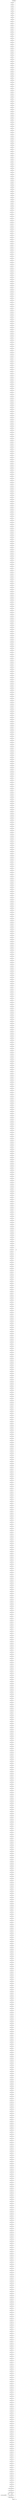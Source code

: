 digraph {
Node0x2c07c40[label="pipeline_time_0"];
Node0x2c079c0[label="LEGUP"];
Node0x2c079c0 -> Node0x2c07c40[label="<null>"];
Node0x2c079c0 -> Node0x2c079c0[label="~<null>"];
Node0x2c30c10[label="pipeline_time_1"];
Node0x2c07c40 -> Node0x2c30c10;
Node0x2c15a50[label="pipeline_time_2"];
Node0x2c30c10 -> Node0x2c15a50;
Node0x2c15910[label="pipeline_time_3"];
Node0x2c15a50 -> Node0x2c15910;
Node0x2c157d0[label="pipeline_time_4"];
Node0x2c15910 -> Node0x2c157d0;
Node0x2c15690[label="pipeline_time_5"];
Node0x2c157d0 -> Node0x2c15690;
Node0x2c15550[label="pipeline_time_6"];
Node0x2c15690 -> Node0x2c15550;
Node0x2c15410[label="pipeline_time_7"];
Node0x2c15550 -> Node0x2c15410;
Node0x2c07890[label="pipeline_time_8"];
Node0x2c15410 -> Node0x2c07890;
Node0x2c2dca0[label="pipeline_time_9"];
Node0x2c07890 -> Node0x2c2dca0;
Node0x2c30d30[label="pipeline_time_10"];
Node0x2c2dca0 -> Node0x2c30d30;
Node0x2c30ee0[label="pipeline_time_11"];
Node0x2c30d30 -> Node0x2c30ee0;
Node0x2c31030[label="pipeline_time_12"];
Node0x2c30ee0 -> Node0x2c31030;
Node0x2c2de40[label="pipeline_time_13"];
Node0x2c31030 -> Node0x2c2de40;
Node0x2c2df90[label="pipeline_time_14"];
Node0x2c2de40 -> Node0x2c2df90;
Node0x2c308b0[label="pipeline_time_15"];
Node0x2c2df90 -> Node0x2c308b0;
Node0x2c30a00[label="pipeline_time_16"];
Node0x2c308b0 -> Node0x2c30a00;
Node0x2c15b90[label="pipeline_time_17"];
Node0x2c30a00 -> Node0x2c15b90;
Node0x2c15ce0[label="pipeline_time_18"];
Node0x2c15b90 -> Node0x2c15ce0;
Node0x2c15e30[label="pipeline_time_19"];
Node0x2c15ce0 -> Node0x2c15e30;
Node0x2c2fd00[label="pipeline_time_20"];
Node0x2c15e30 -> Node0x2c2fd00;
Node0x2c2fe50[label="pipeline_time_21"];
Node0x2c2fd00 -> Node0x2c2fe50;
Node0x2c2ffa0[label="pipeline_time_22"];
Node0x2c2fe50 -> Node0x2c2ffa0;
Node0x2c2f110[label="pipeline_time_23"];
Node0x2c2ffa0 -> Node0x2c2f110;
Node0x2c2f260[label="pipeline_time_24"];
Node0x2c2f110 -> Node0x2c2f260;
Node0x2c2f3b0[label="pipeline_time_25"];
Node0x2c2f260 -> Node0x2c2f3b0;
Node0x2c2f500[label="pipeline_time_26"];
Node0x2c2f3b0 -> Node0x2c2f500;
Node0x2c2f650[label="pipeline_time_27"];
Node0x2c2f500 -> Node0x2c2f650;
Node0x2c2f7a0[label="pipeline_time_28"];
Node0x2c2f650 -> Node0x2c2f7a0;
Node0x2c2e930[label="pipeline_time_29"];
Node0x2c2f7a0 -> Node0x2c2e930;
Node0x2c2ea80[label="pipeline_time_30"];
Node0x2c2e930 -> Node0x2c2ea80;
Node0x2c2ebd0[label="pipeline_time_31"];
Node0x2c2ea80 -> Node0x2c2ebd0;
Node0x2c2ed20[label="pipeline_time_32"];
Node0x2c2ebd0 -> Node0x2c2ed20;
Node0x2c2ee70[label="pipeline_time_33"];
Node0x2c2ed20 -> Node0x2c2ee70;
Node0x2c2efc0[label="pipeline_time_34"];
Node0x2c2ee70 -> Node0x2c2efc0;
Node0x2c2e150[label="pipeline_time_35"];
Node0x2c2efc0 -> Node0x2c2e150;
Node0x2c2e2a0[label="pipeline_time_36"];
Node0x2c2e150 -> Node0x2c2e2a0;
Node0x2c2e3f0[label="pipeline_time_37"];
Node0x2c2e2a0 -> Node0x2c2e3f0;
Node0x2c2e540[label="pipeline_time_38"];
Node0x2c2e3f0 -> Node0x2c2e540;
Node0x2c2e690[label="pipeline_time_39"];
Node0x2c2e540 -> Node0x2c2e690;
Node0x2c2e7e0[label="pipeline_time_40"];
Node0x2c2e690 -> Node0x2c2e7e0;
Node0x2c300d0[label="pipeline_time_41"];
Node0x2c2e7e0 -> Node0x2c300d0;
Node0x2c30220[label="pipeline_time_42"];
Node0x2c300d0 -> Node0x2c30220;
Node0x2c30370[label="pipeline_time_43"];
Node0x2c30220 -> Node0x2c30370;
Node0x2c304c0[label="pipeline_time_44"];
Node0x2c30370 -> Node0x2c304c0;
Node0x2c30610[label="pipeline_time_45"];
Node0x2c304c0 -> Node0x2c30610;
Node0x2c30760[label="pipeline_time_46"];
Node0x2c30610 -> Node0x2c30760;
Node0x2c16460[label="pipeline_time_47"];
Node0x2c30760 -> Node0x2c16460;
Node0x2c165b0[label="pipeline_time_48"];
Node0x2c16460 -> Node0x2c165b0;
Node0x2c16700[label="pipeline_time_49"];
Node0x2c165b0 -> Node0x2c16700;
Node0x2c16850[label="pipeline_time_50"];
Node0x2c16700 -> Node0x2c16850;
Node0x2c169a0[label="pipeline_time_51"];
Node0x2c16850 -> Node0x2c169a0;
Node0x2c16af0[label="pipeline_time_52"];
Node0x2c169a0 -> Node0x2c16af0;
Node0x2c16c40[label="pipeline_time_53"];
Node0x2c16af0 -> Node0x2c16c40;
Node0x2c16d90[label="pipeline_time_54"];
Node0x2c16c40 -> Node0x2c16d90;
Node0x2c16ee0[label="pipeline_time_55"];
Node0x2c16d90 -> Node0x2c16ee0;
Node0x2c17030[label="pipeline_time_56"];
Node0x2c16ee0 -> Node0x2c17030;
Node0x2c17180[label="pipeline_time_57"];
Node0x2c17030 -> Node0x2c17180;
Node0x2c172d0[label="pipeline_time_58"];
Node0x2c17180 -> Node0x2c172d0;
Node0x2c17420[label="pipeline_time_59"];
Node0x2c172d0 -> Node0x2c17420;
Node0x2c17570[label="pipeline_time_60"];
Node0x2c17420 -> Node0x2c17570;
Node0x2c176c0[label="pipeline_time_61"];
Node0x2c17570 -> Node0x2c176c0;
Node0x2c17810[label="pipeline_time_62"];
Node0x2c176c0 -> Node0x2c17810;
Node0x2c17960[label="pipeline_time_63"];
Node0x2c17810 -> Node0x2c17960;
Node0x2c17ab0[label="pipeline_time_64"];
Node0x2c17960 -> Node0x2c17ab0;
Node0x2c17c00[label="pipeline_time_65"];
Node0x2c17ab0 -> Node0x2c17c00;
Node0x2c17d50[label="pipeline_time_66"];
Node0x2c17c00 -> Node0x2c17d50;
Node0x2c17ea0[label="pipeline_time_67"];
Node0x2c17d50 -> Node0x2c17ea0;
Node0x2c17ff0[label="pipeline_time_68"];
Node0x2c17ea0 -> Node0x2c17ff0;
Node0x2c18140[label="pipeline_time_69"];
Node0x2c17ff0 -> Node0x2c18140;
Node0x2c18290[label="pipeline_time_70"];
Node0x2c18140 -> Node0x2c18290;
Node0x2c183e0[label="pipeline_time_71"];
Node0x2c18290 -> Node0x2c183e0;
Node0x2c18530[label="pipeline_time_72"];
Node0x2c183e0 -> Node0x2c18530;
Node0x2c18680[label="pipeline_time_73"];
Node0x2c18530 -> Node0x2c18680;
Node0x2c187d0[label="pipeline_time_74"];
Node0x2c18680 -> Node0x2c187d0;
Node0x2c18920[label="pipeline_time_75"];
Node0x2c187d0 -> Node0x2c18920;
Node0x2c18a70[label="pipeline_time_76"];
Node0x2c18920 -> Node0x2c18a70;
Node0x2c18bc0[label="pipeline_time_77"];
Node0x2c18a70 -> Node0x2c18bc0;
Node0x2c18d10[label="pipeline_time_78"];
Node0x2c18bc0 -> Node0x2c18d10;
Node0x2c18e60[label="pipeline_time_79"];
Node0x2c18d10 -> Node0x2c18e60;
Node0x2c18fb0[label="pipeline_time_80"];
Node0x2c18e60 -> Node0x2c18fb0;
Node0x2c19100[label="pipeline_time_81"];
Node0x2c18fb0 -> Node0x2c19100;
Node0x2c19250[label="pipeline_time_82"];
Node0x2c19100 -> Node0x2c19250;
Node0x2c193a0[label="pipeline_time_83"];
Node0x2c19250 -> Node0x2c193a0;
Node0x2c194f0[label="pipeline_time_84"];
Node0x2c193a0 -> Node0x2c194f0;
Node0x2c19640[label="pipeline_time_85"];
Node0x2c194f0 -> Node0x2c19640;
Node0x2c19790[label="pipeline_time_86"];
Node0x2c19640 -> Node0x2c19790;
Node0x2c198e0[label="pipeline_time_87"];
Node0x2c19790 -> Node0x2c198e0;
Node0x2c19a30[label="pipeline_time_88"];
Node0x2c198e0 -> Node0x2c19a30;
Node0x2c19b80[label="pipeline_time_89"];
Node0x2c19a30 -> Node0x2c19b80;
Node0x2c19cd0[label="pipeline_time_90"];
Node0x2c19b80 -> Node0x2c19cd0;
Node0x2c19e20[label="pipeline_time_91"];
Node0x2c19cd0 -> Node0x2c19e20;
Node0x2c19f70[label="pipeline_time_92"];
Node0x2c19e20 -> Node0x2c19f70;
Node0x2c1a0c0[label="pipeline_time_93"];
Node0x2c19f70 -> Node0x2c1a0c0;
Node0x2c1a210[label="pipeline_time_94"];
Node0x2c1a0c0 -> Node0x2c1a210;
Node0x2c1a360[label="pipeline_time_95"];
Node0x2c1a210 -> Node0x2c1a360;
Node0x2c1a4b0[label="pipeline_time_96"];
Node0x2c1a360 -> Node0x2c1a4b0;
Node0x2c1a600[label="pipeline_time_97"];
Node0x2c1a4b0 -> Node0x2c1a600;
Node0x2c1a750[label="pipeline_time_98"];
Node0x2c1a600 -> Node0x2c1a750;
Node0x2c1a8a0[label="pipeline_time_99"];
Node0x2c1a750 -> Node0x2c1a8a0;
Node0x2c1a9f0[label="pipeline_time_100"];
Node0x2c1a8a0 -> Node0x2c1a9f0;
Node0x2c1ab40[label="pipeline_time_101"];
Node0x2c1a9f0 -> Node0x2c1ab40;
Node0x2c1ac90[label="pipeline_time_102"];
Node0x2c1ab40 -> Node0x2c1ac90;
Node0x2c1ade0[label="pipeline_time_103"];
Node0x2c1ac90 -> Node0x2c1ade0;
Node0x2c1af30[label="pipeline_time_104"];
Node0x2c1ade0 -> Node0x2c1af30;
Node0x2c1b080[label="pipeline_time_105"];
Node0x2c1af30 -> Node0x2c1b080;
Node0x2c1b1d0[label="pipeline_time_106"];
Node0x2c1b080 -> Node0x2c1b1d0;
Node0x2c1b320[label="pipeline_time_107"];
Node0x2c1b1d0 -> Node0x2c1b320;
Node0x2c1b470[label="pipeline_time_108"];
Node0x2c1b320 -> Node0x2c1b470;
Node0x2c1b5c0[label="pipeline_time_109"];
Node0x2c1b470 -> Node0x2c1b5c0;
Node0x2c1b710[label="pipeline_time_110"];
Node0x2c1b5c0 -> Node0x2c1b710;
Node0x2c1b860[label="pipeline_time_111"];
Node0x2c1b710 -> Node0x2c1b860;
Node0x2c1b9b0[label="pipeline_time_112"];
Node0x2c1b860 -> Node0x2c1b9b0;
Node0x2c1bb00[label="pipeline_time_113"];
Node0x2c1b9b0 -> Node0x2c1bb00;
Node0x2c1bc50[label="pipeline_time_114"];
Node0x2c1bb00 -> Node0x2c1bc50;
Node0x2c1c440[label="pipeline_time_115"];
Node0x2c1bc50 -> Node0x2c1c440;
Node0x2c1c590[label="pipeline_time_116"];
Node0x2c1c440 -> Node0x2c1c590;
Node0x2c1c6e0[label="pipeline_time_117"];
Node0x2c1c590 -> Node0x2c1c6e0;
Node0x2c1c830[label="pipeline_time_118"];
Node0x2c1c6e0 -> Node0x2c1c830;
Node0x2c1c980[label="pipeline_time_119"];
Node0x2c1c830 -> Node0x2c1c980;
Node0x2c1cad0[label="pipeline_time_120"];
Node0x2c1c980 -> Node0x2c1cad0;
Node0x2c1cc20[label="pipeline_time_121"];
Node0x2c1cad0 -> Node0x2c1cc20;
Node0x2c1cd70[label="pipeline_time_122"];
Node0x2c1cc20 -> Node0x2c1cd70;
Node0x2c1cec0[label="pipeline_time_123"];
Node0x2c1cd70 -> Node0x2c1cec0;
Node0x2c1d010[label="pipeline_time_124"];
Node0x2c1cec0 -> Node0x2c1d010;
Node0x2c1d160[label="pipeline_time_125"];
Node0x2c1d010 -> Node0x2c1d160;
Node0x2c1d2b0[label="pipeline_time_126"];
Node0x2c1d160 -> Node0x2c1d2b0;
Node0x2c1d400[label="pipeline_time_127"];
Node0x2c1d2b0 -> Node0x2c1d400;
Node0x2c1d550[label="pipeline_time_128"];
Node0x2c1d400 -> Node0x2c1d550;
Node0x2c1d6a0[label="pipeline_time_129"];
Node0x2c1d550 -> Node0x2c1d6a0;
Node0x2c1d7f0[label="pipeline_time_130"];
Node0x2c1d6a0 -> Node0x2c1d7f0;
Node0x2c1d940[label="pipeline_time_131"];
Node0x2c1d7f0 -> Node0x2c1d940;
Node0x2c1da90[label="pipeline_time_132"];
Node0x2c1d940 -> Node0x2c1da90;
Node0x2c1dbe0[label="pipeline_time_133"];
Node0x2c1da90 -> Node0x2c1dbe0;
Node0x2c1dd30[label="pipeline_time_134"];
Node0x2c1dbe0 -> Node0x2c1dd30;
Node0x2c1de80[label="pipeline_time_135"];
Node0x2c1dd30 -> Node0x2c1de80;
Node0x2c1dfd0[label="pipeline_time_136"];
Node0x2c1de80 -> Node0x2c1dfd0;
Node0x2c1e120[label="pipeline_time_137"];
Node0x2c1dfd0 -> Node0x2c1e120;
Node0x2c1e270[label="pipeline_time_138"];
Node0x2c1e120 -> Node0x2c1e270;
Node0x2c1e3c0[label="pipeline_time_139"];
Node0x2c1e270 -> Node0x2c1e3c0;
Node0x2c1e510[label="pipeline_time_140"];
Node0x2c1e3c0 -> Node0x2c1e510;
Node0x2c1e660[label="pipeline_time_141"];
Node0x2c1e510 -> Node0x2c1e660;
Node0x2c1e7b0[label="pipeline_time_142"];
Node0x2c1e660 -> Node0x2c1e7b0;
Node0x2c1e900[label="pipeline_time_143"];
Node0x2c1e7b0 -> Node0x2c1e900;
Node0x2c1ea50[label="pipeline_time_144"];
Node0x2c1e900 -> Node0x2c1ea50;
Node0x2c1eba0[label="pipeline_time_145"];
Node0x2c1ea50 -> Node0x2c1eba0;
Node0x2c1ecf0[label="pipeline_time_146"];
Node0x2c1eba0 -> Node0x2c1ecf0;
Node0x2c1ee40[label="pipeline_time_147"];
Node0x2c1ecf0 -> Node0x2c1ee40;
Node0x2c1ef90[label="pipeline_time_148"];
Node0x2c1ee40 -> Node0x2c1ef90;
Node0x2c1f0e0[label="pipeline_time_149"];
Node0x2c1ef90 -> Node0x2c1f0e0;
Node0x2c1f230[label="pipeline_time_150"];
Node0x2c1f0e0 -> Node0x2c1f230;
Node0x2c1f380[label="pipeline_time_151"];
Node0x2c1f230 -> Node0x2c1f380;
Node0x2c1f4d0[label="pipeline_time_152"];
Node0x2c1f380 -> Node0x2c1f4d0;
Node0x2c1f620[label="pipeline_time_153"];
Node0x2c1f4d0 -> Node0x2c1f620;
Node0x2c1f770[label="pipeline_time_154"];
Node0x2c1f620 -> Node0x2c1f770;
Node0x2c1f8c0[label="pipeline_time_155"];
Node0x2c1f770 -> Node0x2c1f8c0;
Node0x2c1fa10[label="pipeline_time_156"];
Node0x2c1f8c0 -> Node0x2c1fa10;
Node0x2c1fb60[label="pipeline_time_157"];
Node0x2c1fa10 -> Node0x2c1fb60;
Node0x2c1fcb0[label="pipeline_time_158"];
Node0x2c1fb60 -> Node0x2c1fcb0;
Node0x2c1fe00[label="pipeline_time_159"];
Node0x2c1fcb0 -> Node0x2c1fe00;
Node0x2c1ff50[label="pipeline_time_160"];
Node0x2c1fe00 -> Node0x2c1ff50;
Node0x2c200a0[label="pipeline_time_161"];
Node0x2c1ff50 -> Node0x2c200a0;
Node0x2c201f0[label="pipeline_time_162"];
Node0x2c200a0 -> Node0x2c201f0;
Node0x2c20340[label="pipeline_time_163"];
Node0x2c201f0 -> Node0x2c20340;
Node0x2c20490[label="pipeline_time_164"];
Node0x2c20340 -> Node0x2c20490;
Node0x2c205e0[label="pipeline_time_165"];
Node0x2c20490 -> Node0x2c205e0;
Node0x2c20730[label="pipeline_time_166"];
Node0x2c205e0 -> Node0x2c20730;
Node0x2c20880[label="pipeline_time_167"];
Node0x2c20730 -> Node0x2c20880;
Node0x2c209d0[label="pipeline_time_168"];
Node0x2c20880 -> Node0x2c209d0;
Node0x2c20b20[label="pipeline_time_169"];
Node0x2c209d0 -> Node0x2c20b20;
Node0x2c20c70[label="pipeline_time_170"];
Node0x2c20b20 -> Node0x2c20c70;
Node0x2c20dc0[label="pipeline_time_171"];
Node0x2c20c70 -> Node0x2c20dc0;
Node0x2c20f10[label="pipeline_time_172"];
Node0x2c20dc0 -> Node0x2c20f10;
Node0x2c21060[label="pipeline_time_173"];
Node0x2c20f10 -> Node0x2c21060;
Node0x2c211b0[label="pipeline_time_174"];
Node0x2c21060 -> Node0x2c211b0;
Node0x2c21300[label="pipeline_time_175"];
Node0x2c211b0 -> Node0x2c21300;
Node0x2c21450[label="pipeline_time_176"];
Node0x2c21300 -> Node0x2c21450;
Node0x2c215a0[label="pipeline_time_177"];
Node0x2c21450 -> Node0x2c215a0;
Node0x2c216f0[label="pipeline_time_178"];
Node0x2c215a0 -> Node0x2c216f0;
Node0x2c21840[label="pipeline_time_179"];
Node0x2c216f0 -> Node0x2c21840;
Node0x2c21990[label="pipeline_time_180"];
Node0x2c21840 -> Node0x2c21990;
Node0x2c21ae0[label="pipeline_time_181"];
Node0x2c21990 -> Node0x2c21ae0;
Node0x2c21c30[label="pipeline_time_182"];
Node0x2c21ae0 -> Node0x2c21c30;
Node0x2c21d80[label="pipeline_time_183"];
Node0x2c21c30 -> Node0x2c21d80;
Node0x2c21ed0[label="pipeline_time_184"];
Node0x2c21d80 -> Node0x2c21ed0;
Node0x2c22020[label="pipeline_time_185"];
Node0x2c21ed0 -> Node0x2c22020;
Node0x2c22170[label="pipeline_time_186"];
Node0x2c22020 -> Node0x2c22170;
Node0x2c222c0[label="pipeline_time_187"];
Node0x2c22170 -> Node0x2c222c0;
Node0x2c22410[label="pipeline_time_188"];
Node0x2c222c0 -> Node0x2c22410;
Node0x2c22560[label="pipeline_time_189"];
Node0x2c22410 -> Node0x2c22560;
Node0x2c226b0[label="pipeline_time_190"];
Node0x2c22560 -> Node0x2c226b0;
Node0x2c22800[label="pipeline_time_191"];
Node0x2c226b0 -> Node0x2c22800;
Node0x2c22950[label="pipeline_time_192"];
Node0x2c22800 -> Node0x2c22950;
Node0x2c22aa0[label="pipeline_time_193"];
Node0x2c22950 -> Node0x2c22aa0;
Node0x2c22bf0[label="pipeline_time_194"];
Node0x2c22aa0 -> Node0x2c22bf0;
Node0x2c22d40[label="pipeline_time_195"];
Node0x2c22bf0 -> Node0x2c22d40;
Node0x2c22e90[label="pipeline_time_196"];
Node0x2c22d40 -> Node0x2c22e90;
Node0x2c22fe0[label="pipeline_time_197"];
Node0x2c22e90 -> Node0x2c22fe0;
Node0x2c23130[label="pipeline_time_198"];
Node0x2c22fe0 -> Node0x2c23130;
Node0x2c23280[label="pipeline_time_199"];
Node0x2c23130 -> Node0x2c23280;
Node0x2c233d0[label="pipeline_time_200"];
Node0x2c23280 -> Node0x2c233d0;
Node0x2c23520[label="pipeline_time_201"];
Node0x2c233d0 -> Node0x2c23520;
Node0x2c23670[label="pipeline_time_202"];
Node0x2c23520 -> Node0x2c23670;
Node0x2c237c0[label="pipeline_time_203"];
Node0x2c23670 -> Node0x2c237c0;
Node0x2c23910[label="pipeline_time_204"];
Node0x2c237c0 -> Node0x2c23910;
Node0x2c23a60[label="pipeline_time_205"];
Node0x2c23910 -> Node0x2c23a60;
Node0x2c23bb0[label="pipeline_time_206"];
Node0x2c23a60 -> Node0x2c23bb0;
Node0x2c23d00[label="pipeline_time_207"];
Node0x2c23bb0 -> Node0x2c23d00;
Node0x2c23e50[label="pipeline_time_208"];
Node0x2c23d00 -> Node0x2c23e50;
Node0x2c23fa0[label="pipeline_time_209"];
Node0x2c23e50 -> Node0x2c23fa0;
Node0x2c240f0[label="pipeline_time_210"];
Node0x2c23fa0 -> Node0x2c240f0;
Node0x2c24240[label="pipeline_time_211"];
Node0x2c240f0 -> Node0x2c24240;
Node0x2c24390[label="pipeline_time_212"];
Node0x2c24240 -> Node0x2c24390;
Node0x2c244e0[label="pipeline_time_213"];
Node0x2c24390 -> Node0x2c244e0;
Node0x2c24630[label="pipeline_time_214"];
Node0x2c244e0 -> Node0x2c24630;
Node0x2c24780[label="pipeline_time_215"];
Node0x2c24630 -> Node0x2c24780;
Node0x2c248d0[label="pipeline_time_216"];
Node0x2c24780 -> Node0x2c248d0;
Node0x2c24a20[label="pipeline_time_217"];
Node0x2c248d0 -> Node0x2c24a20;
Node0x2c24b70[label="pipeline_time_218"];
Node0x2c24a20 -> Node0x2c24b70;
Node0x2c24cc0[label="pipeline_time_219"];
Node0x2c24b70 -> Node0x2c24cc0;
Node0x2c24e10[label="pipeline_time_220"];
Node0x2c24cc0 -> Node0x2c24e10;
Node0x2c24f60[label="pipeline_time_221"];
Node0x2c24e10 -> Node0x2c24f60;
Node0x2c250b0[label="pipeline_time_222"];
Node0x2c24f60 -> Node0x2c250b0;
Node0x2c25200[label="pipeline_time_223"];
Node0x2c250b0 -> Node0x2c25200;
Node0x2c25350[label="pipeline_time_224"];
Node0x2c25200 -> Node0x2c25350;
Node0x2c254a0[label="pipeline_time_225"];
Node0x2c25350 -> Node0x2c254a0;
Node0x2c255f0[label="pipeline_time_226"];
Node0x2c254a0 -> Node0x2c255f0;
Node0x2c25740[label="pipeline_time_227"];
Node0x2c255f0 -> Node0x2c25740;
Node0x2c25890[label="pipeline_time_228"];
Node0x2c25740 -> Node0x2c25890;
Node0x2c259e0[label="pipeline_time_229"];
Node0x2c25890 -> Node0x2c259e0;
Node0x2c25b30[label="pipeline_time_230"];
Node0x2c259e0 -> Node0x2c25b30;
Node0x2c08590[label="pipeline_time_231"];
Node0x2c25b30 -> Node0x2c08590;
Node0x2c086e0[label="pipeline_time_232"];
Node0x2c08590 -> Node0x2c086e0;
Node0x2c08830[label="pipeline_time_233"];
Node0x2c086e0 -> Node0x2c08830;
Node0x2c08980[label="pipeline_time_234"];
Node0x2c08830 -> Node0x2c08980;
Node0x2c08ad0[label="pipeline_time_235"];
Node0x2c08980 -> Node0x2c08ad0;
Node0x2c08c20[label="pipeline_time_236"];
Node0x2c08ad0 -> Node0x2c08c20;
Node0x2c08d70[label="pipeline_time_237"];
Node0x2c08c20 -> Node0x2c08d70;
Node0x2c08ec0[label="pipeline_time_238"];
Node0x2c08d70 -> Node0x2c08ec0;
Node0x2c09010[label="pipeline_time_239"];
Node0x2c08ec0 -> Node0x2c09010;
Node0x2c09160[label="pipeline_time_240"];
Node0x2c09010 -> Node0x2c09160;
Node0x2c092b0[label="pipeline_time_241"];
Node0x2c09160 -> Node0x2c092b0;
Node0x2c09400[label="pipeline_time_242"];
Node0x2c092b0 -> Node0x2c09400;
Node0x2c09550[label="pipeline_time_243"];
Node0x2c09400 -> Node0x2c09550;
Node0x2c096a0[label="pipeline_time_244"];
Node0x2c09550 -> Node0x2c096a0;
Node0x2c097f0[label="pipeline_time_245"];
Node0x2c096a0 -> Node0x2c097f0;
Node0x2c09940[label="pipeline_time_246"];
Node0x2c097f0 -> Node0x2c09940;
Node0x2c09a90[label="pipeline_time_247"];
Node0x2c09940 -> Node0x2c09a90;
Node0x2c09be0[label="pipeline_time_248"];
Node0x2c09a90 -> Node0x2c09be0;
Node0x2c09d30[label="pipeline_time_249"];
Node0x2c09be0 -> Node0x2c09d30;
Node0x2c09e80[label="pipeline_time_250"];
Node0x2c09d30 -> Node0x2c09e80;
Node0x2c09fd0[label="pipeline_time_251"];
Node0x2c09e80 -> Node0x2c09fd0;
Node0x2c0a120[label="pipeline_time_252"];
Node0x2c09fd0 -> Node0x2c0a120;
Node0x2c0a270[label="pipeline_time_253"];
Node0x2c0a120 -> Node0x2c0a270;
Node0x2c0a3c0[label="pipeline_time_254"];
Node0x2c0a270 -> Node0x2c0a3c0;
Node0x2c0a510[label="pipeline_time_255"];
Node0x2c0a3c0 -> Node0x2c0a510;
Node0x2c0a660[label="pipeline_time_256"];
Node0x2c0a510 -> Node0x2c0a660;
Node0x2c0a7b0[label="pipeline_time_257"];
Node0x2c0a660 -> Node0x2c0a7b0;
Node0x2c0a900[label="pipeline_time_258"];
Node0x2c0a7b0 -> Node0x2c0a900;
Node0x2c0aa50[label="pipeline_time_259"];
Node0x2c0a900 -> Node0x2c0aa50;
Node0x2c0aba0[label="pipeline_time_260"];
Node0x2c0aa50 -> Node0x2c0aba0;
Node0x2c0acf0[label="pipeline_time_261"];
Node0x2c0aba0 -> Node0x2c0acf0;
Node0x2c0ae40[label="pipeline_time_262"];
Node0x2c0acf0 -> Node0x2c0ae40;
Node0x2c0af90[label="pipeline_time_263"];
Node0x2c0ae40 -> Node0x2c0af90;
Node0x2c0b0e0[label="pipeline_time_264"];
Node0x2c0af90 -> Node0x2c0b0e0;
Node0x2c0b230[label="pipeline_time_265"];
Node0x2c0b0e0 -> Node0x2c0b230;
Node0x2c0b380[label="pipeline_time_266"];
Node0x2c0b230 -> Node0x2c0b380;
Node0x2c0b4d0[label="pipeline_time_267"];
Node0x2c0b380 -> Node0x2c0b4d0;
Node0x2c0b620[label="pipeline_time_268"];
Node0x2c0b4d0 -> Node0x2c0b620;
Node0x2c0b770[label="pipeline_time_269"];
Node0x2c0b620 -> Node0x2c0b770;
Node0x2c0b8c0[label="pipeline_time_270"];
Node0x2c0b770 -> Node0x2c0b8c0;
Node0x2c0ba10[label="pipeline_time_271"];
Node0x2c0b8c0 -> Node0x2c0ba10;
Node0x2c0bb60[label="pipeline_time_272"];
Node0x2c0ba10 -> Node0x2c0bb60;
Node0x2c0bcb0[label="pipeline_time_273"];
Node0x2c0bb60 -> Node0x2c0bcb0;
Node0x2c0be00[label="pipeline_time_274"];
Node0x2c0bcb0 -> Node0x2c0be00;
Node0x2c0bf50[label="pipeline_time_275"];
Node0x2c0be00 -> Node0x2c0bf50;
Node0x2c0c0a0[label="pipeline_time_276"];
Node0x2c0bf50 -> Node0x2c0c0a0;
Node0x2c0c1f0[label="pipeline_time_277"];
Node0x2c0c0a0 -> Node0x2c0c1f0;
Node0x2c0c340[label="pipeline_time_278"];
Node0x2c0c1f0 -> Node0x2c0c340;
Node0x2c0c490[label="pipeline_time_279"];
Node0x2c0c340 -> Node0x2c0c490;
Node0x2c0c5e0[label="pipeline_time_280"];
Node0x2c0c490 -> Node0x2c0c5e0;
Node0x2c0c730[label="pipeline_time_281"];
Node0x2c0c5e0 -> Node0x2c0c730;
Node0x2c0c880[label="pipeline_time_282"];
Node0x2c0c730 -> Node0x2c0c880;
Node0x2c0c9d0[label="pipeline_time_283"];
Node0x2c0c880 -> Node0x2c0c9d0;
Node0x2c0cb20[label="pipeline_time_284"];
Node0x2c0c9d0 -> Node0x2c0cb20;
Node0x2c0cc70[label="pipeline_time_285"];
Node0x2c0cb20 -> Node0x2c0cc70;
Node0x2c0cdc0[label="pipeline_time_286"];
Node0x2c0cc70 -> Node0x2c0cdc0;
Node0x2c0cf10[label="pipeline_time_287"];
Node0x2c0cdc0 -> Node0x2c0cf10;
Node0x2c0d060[label="pipeline_time_288"];
Node0x2c0cf10 -> Node0x2c0d060;
Node0x2c0d1b0[label="pipeline_time_289"];
Node0x2c0d060 -> Node0x2c0d1b0;
Node0x2c0d300[label="pipeline_time_290"];
Node0x2c0d1b0 -> Node0x2c0d300;
Node0x2c0d450[label="pipeline_time_291"];
Node0x2c0d300 -> Node0x2c0d450;
Node0x2c0d5a0[label="pipeline_time_292"];
Node0x2c0d450 -> Node0x2c0d5a0;
Node0x2c0d6f0[label="pipeline_time_293"];
Node0x2c0d5a0 -> Node0x2c0d6f0;
Node0x2c0d840[label="pipeline_time_294"];
Node0x2c0d6f0 -> Node0x2c0d840;
Node0x2c0d990[label="pipeline_time_295"];
Node0x2c0d840 -> Node0x2c0d990;
Node0x2c0dae0[label="pipeline_time_296"];
Node0x2c0d990 -> Node0x2c0dae0;
Node0x2c0dc30[label="pipeline_time_297"];
Node0x2c0dae0 -> Node0x2c0dc30;
Node0x2c0dd80[label="pipeline_time_298"];
Node0x2c0dc30 -> Node0x2c0dd80;
Node0x2c0ded0[label="pipeline_time_299"];
Node0x2c0dd80 -> Node0x2c0ded0;
Node0x2c0e020[label="pipeline_time_300"];
Node0x2c0ded0 -> Node0x2c0e020;
Node0x2c0e170[label="pipeline_time_301"];
Node0x2c0e020 -> Node0x2c0e170;
Node0x2c0e2c0[label="pipeline_time_302"];
Node0x2c0e170 -> Node0x2c0e2c0;
Node0x2c0e410[label="pipeline_time_303"];
Node0x2c0e2c0 -> Node0x2c0e410;
Node0x2c0e560[label="pipeline_time_304"];
Node0x2c0e410 -> Node0x2c0e560;
Node0x2c0e6b0[label="pipeline_time_305"];
Node0x2c0e560 -> Node0x2c0e6b0;
Node0x2c0e800[label="pipeline_time_306"];
Node0x2c0e6b0 -> Node0x2c0e800;
Node0x2c0e950[label="pipeline_time_307"];
Node0x2c0e800 -> Node0x2c0e950;
Node0x2c0eaa0[label="pipeline_time_308"];
Node0x2c0e950 -> Node0x2c0eaa0;
Node0x2c0ebf0[label="pipeline_time_309"];
Node0x2c0eaa0 -> Node0x2c0ebf0;
Node0x2c0ed40[label="pipeline_time_310"];
Node0x2c0ebf0 -> Node0x2c0ed40;
Node0x2c0ee90[label="pipeline_time_311"];
Node0x2c0ed40 -> Node0x2c0ee90;
Node0x2c0efe0[label="pipeline_time_312"];
Node0x2c0ee90 -> Node0x2c0efe0;
Node0x2c0f130[label="pipeline_time_313"];
Node0x2c0efe0 -> Node0x2c0f130;
Node0x2c0f280[label="pipeline_time_314"];
Node0x2c0f130 -> Node0x2c0f280;
Node0x2c0f3d0[label="pipeline_time_315"];
Node0x2c0f280 -> Node0x2c0f3d0;
Node0x2c0f520[label="pipeline_time_316"];
Node0x2c0f3d0 -> Node0x2c0f520;
Node0x2c0f670[label="pipeline_time_317"];
Node0x2c0f520 -> Node0x2c0f670;
Node0x2c0f7c0[label="pipeline_time_318"];
Node0x2c0f670 -> Node0x2c0f7c0;
Node0x2c0f910[label="pipeline_time_319"];
Node0x2c0f7c0 -> Node0x2c0f910;
Node0x2c0fa60[label="pipeline_time_320"];
Node0x2c0f910 -> Node0x2c0fa60;
Node0x2c0fbb0[label="pipeline_time_321"];
Node0x2c0fa60 -> Node0x2c0fbb0;
Node0x2c0fd00[label="pipeline_time_322"];
Node0x2c0fbb0 -> Node0x2c0fd00;
Node0x2c0fe50[label="pipeline_time_323"];
Node0x2c0fd00 -> Node0x2c0fe50;
Node0x2c0ffa0[label="pipeline_time_324"];
Node0x2c0fe50 -> Node0x2c0ffa0;
Node0x2c100f0[label="pipeline_time_325"];
Node0x2c0ffa0 -> Node0x2c100f0;
Node0x2c10240[label="pipeline_time_326"];
Node0x2c100f0 -> Node0x2c10240;
Node0x2c10390[label="pipeline_time_327"];
Node0x2c10240 -> Node0x2c10390;
Node0x2c104e0[label="pipeline_time_328"];
Node0x2c10390 -> Node0x2c104e0;
Node0x2c10630[label="pipeline_time_329"];
Node0x2c104e0 -> Node0x2c10630;
Node0x2c10780[label="pipeline_time_330"];
Node0x2c10630 -> Node0x2c10780;
Node0x2c108d0[label="pipeline_time_331"];
Node0x2c10780 -> Node0x2c108d0;
Node0x2c10a20[label="pipeline_time_332"];
Node0x2c108d0 -> Node0x2c10a20;
Node0x2c10b70[label="pipeline_time_333"];
Node0x2c10a20 -> Node0x2c10b70;
Node0x2c10cc0[label="pipeline_time_334"];
Node0x2c10b70 -> Node0x2c10cc0;
Node0x2c10e10[label="pipeline_time_335"];
Node0x2c10cc0 -> Node0x2c10e10;
Node0x2c10f60[label="pipeline_time_336"];
Node0x2c10e10 -> Node0x2c10f60;
Node0x2c110b0[label="pipeline_time_337"];
Node0x2c10f60 -> Node0x2c110b0;
Node0x2c11200[label="pipeline_time_338"];
Node0x2c110b0 -> Node0x2c11200;
Node0x2c11350[label="pipeline_time_339"];
Node0x2c11200 -> Node0x2c11350;
Node0x2c114a0[label="pipeline_time_340"];
Node0x2c11350 -> Node0x2c114a0;
Node0x2c115f0[label="pipeline_time_341"];
Node0x2c114a0 -> Node0x2c115f0;
Node0x2c11740[label="pipeline_time_342"];
Node0x2c115f0 -> Node0x2c11740;
Node0x2c11890[label="pipeline_time_343"];
Node0x2c11740 -> Node0x2c11890;
Node0x2c119e0[label="pipeline_time_344"];
Node0x2c11890 -> Node0x2c119e0;
Node0x2c11b30[label="pipeline_time_345"];
Node0x2c119e0 -> Node0x2c11b30;
Node0x2c11c80[label="pipeline_time_346"];
Node0x2c11b30 -> Node0x2c11c80;
Node0x2c11dd0[label="pipeline_time_347"];
Node0x2c11c80 -> Node0x2c11dd0;
Node0x2c11f20[label="pipeline_time_348"];
Node0x2c11dd0 -> Node0x2c11f20;
Node0x2c12070[label="pipeline_time_349"];
Node0x2c11f20 -> Node0x2c12070;
Node0x2c121c0[label="pipeline_time_350"];
Node0x2c12070 -> Node0x2c121c0;
Node0x2c12310[label="pipeline_time_351"];
Node0x2c121c0 -> Node0x2c12310;
Node0x2c12460[label="pipeline_time_352"];
Node0x2c12310 -> Node0x2c12460;
Node0x2c125b0[label="pipeline_time_353"];
Node0x2c12460 -> Node0x2c125b0;
Node0x2c12700[label="pipeline_time_354"];
Node0x2c125b0 -> Node0x2c12700;
Node0x2c12850[label="pipeline_time_355"];
Node0x2c12700 -> Node0x2c12850;
Node0x2c129a0[label="pipeline_time_356"];
Node0x2c12850 -> Node0x2c129a0;
Node0x2c12af0[label="pipeline_time_357"];
Node0x2c129a0 -> Node0x2c12af0;
Node0x2c12c40[label="pipeline_time_358"];
Node0x2c12af0 -> Node0x2c12c40;
Node0x2c12d90[label="pipeline_time_359"];
Node0x2c12c40 -> Node0x2c12d90;
Node0x2c12ee0[label="pipeline_time_360"];
Node0x2c12d90 -> Node0x2c12ee0;
Node0x2c13030[label="pipeline_time_361"];
Node0x2c12ee0 -> Node0x2c13030;
Node0x2c13180[label="pipeline_time_362"];
Node0x2c13030 -> Node0x2c13180;
Node0x2c132d0[label="pipeline_time_363"];
Node0x2c13180 -> Node0x2c132d0;
Node0x2c13420[label="pipeline_time_364"];
Node0x2c132d0 -> Node0x2c13420;
Node0x2c13570[label="pipeline_time_365"];
Node0x2c13420 -> Node0x2c13570;
Node0x2c136c0[label="pipeline_time_366"];
Node0x2c13570 -> Node0x2c136c0;
Node0x2c13810[label="pipeline_time_367"];
Node0x2c136c0 -> Node0x2c13810;
Node0x2c13960[label="pipeline_time_368"];
Node0x2c13810 -> Node0x2c13960;
Node0x2c13ab0[label="pipeline_time_369"];
Node0x2c13960 -> Node0x2c13ab0;
Node0x2c13c00[label="pipeline_time_370"];
Node0x2c13ab0 -> Node0x2c13c00;
Node0x2c13d50[label="pipeline_time_371"];
Node0x2c13c00 -> Node0x2c13d50;
Node0x2c13ea0[label="pipeline_time_372"];
Node0x2c13d50 -> Node0x2c13ea0;
Node0x2c13ff0[label="pipeline_time_373"];
Node0x2c13ea0 -> Node0x2c13ff0;
Node0x2c14140[label="pipeline_time_374"];
Node0x2c13ff0 -> Node0x2c14140;
Node0x2c14290[label="pipeline_time_375"];
Node0x2c14140 -> Node0x2c14290;
Node0x2c143e0[label="pipeline_time_376"];
Node0x2c14290 -> Node0x2c143e0;
Node0x2c14530[label="pipeline_time_377"];
Node0x2c143e0 -> Node0x2c14530;
Node0x2c14680[label="pipeline_time_378"];
Node0x2c14530 -> Node0x2c14680;
Node0x2c147d0[label="pipeline_time_379"];
Node0x2c14680 -> Node0x2c147d0;
Node0x2c14920[label="pipeline_time_380"];
Node0x2c147d0 -> Node0x2c14920;
Node0x2c14a70[label="pipeline_time_381"];
Node0x2c14920 -> Node0x2c14a70;
Node0x2c14bc0[label="pipeline_time_382"];
Node0x2c14a70 -> Node0x2c14bc0;
Node0x2c14d10[label="pipeline_time_383"];
Node0x2c14bc0 -> Node0x2c14d10;
Node0x2c14e60[label="pipeline_time_384"];
Node0x2c14d10 -> Node0x2c14e60;
Node0x2c14fb0[label="pipeline_time_385"];
Node0x2c14e60 -> Node0x2c14fb0;
Node0x2c15100[label="pipeline_time_386"];
Node0x2c14fb0 -> Node0x2c15100;
Node0x2c15250[label="pipeline_time_387"];
Node0x2c15100 -> Node0x2c15250;
Node0x2c395a0[label="pipeline_time_388"];
Node0x2c15250 -> Node0x2c395a0;
Node0x2c396f0[label="pipeline_time_389"];
Node0x2c395a0 -> Node0x2c396f0;
Node0x2c39840[label="pipeline_time_390"];
Node0x2c396f0 -> Node0x2c39840;
Node0x2c39990[label="pipeline_time_391"];
Node0x2c39840 -> Node0x2c39990;
Node0x2c39ae0[label="pipeline_time_392"];
Node0x2c39990 -> Node0x2c39ae0;
Node0x2c39c30[label="pipeline_time_393"];
Node0x2c39ae0 -> Node0x2c39c30;
Node0x2c39d80[label="pipeline_time_394"];
Node0x2c39c30 -> Node0x2c39d80;
Node0x2c39ed0[label="pipeline_time_395"];
Node0x2c39d80 -> Node0x2c39ed0;
Node0x2c3a020[label="pipeline_time_396"];
Node0x2c39ed0 -> Node0x2c3a020;
Node0x2c3a170[label="pipeline_time_397"];
Node0x2c3a020 -> Node0x2c3a170;
Node0x2c3a2c0[label="pipeline_time_398"];
Node0x2c3a170 -> Node0x2c3a2c0;
Node0x2c3a410[label="pipeline_time_399"];
Node0x2c3a2c0 -> Node0x2c3a410;
Node0x2c3a560[label="pipeline_time_400"];
Node0x2c3a410 -> Node0x2c3a560;
Node0x2c3a6b0[label="pipeline_time_401"];
Node0x2c3a560 -> Node0x2c3a6b0;
Node0x2c3a800[label="pipeline_time_402"];
Node0x2c3a6b0 -> Node0x2c3a800;
Node0x2c3a950[label="pipeline_time_403"];
Node0x2c3a800 -> Node0x2c3a950;
Node0x2c3aaa0[label="pipeline_time_404"];
Node0x2c3a950 -> Node0x2c3aaa0;
Node0x2c3abf0[label="pipeline_time_405"];
Node0x2c3aaa0 -> Node0x2c3abf0;
Node0x2c3ad40[label="pipeline_time_406"];
Node0x2c3abf0 -> Node0x2c3ad40;
Node0x2c3ae90[label="pipeline_time_407"];
Node0x2c3ad40 -> Node0x2c3ae90;
Node0x2c3afe0[label="pipeline_time_408"];
Node0x2c3ae90 -> Node0x2c3afe0;
Node0x2c3b130[label="pipeline_time_409"];
Node0x2c3afe0 -> Node0x2c3b130;
Node0x2c3b280[label="pipeline_time_410"];
Node0x2c3b130 -> Node0x2c3b280;
Node0x2c3b3d0[label="pipeline_time_411"];
Node0x2c3b280 -> Node0x2c3b3d0;
Node0x2c3b520[label="pipeline_time_412"];
Node0x2c3b3d0 -> Node0x2c3b520;
Node0x2c3b670[label="pipeline_time_413"];
Node0x2c3b520 -> Node0x2c3b670;
Node0x2c3b7c0[label="pipeline_time_414"];
Node0x2c3b670 -> Node0x2c3b7c0;
Node0x2c3b910[label="pipeline_time_415"];
Node0x2c3b7c0 -> Node0x2c3b910;
Node0x2c3ba60[label="pipeline_time_416"];
Node0x2c3b910 -> Node0x2c3ba60;
Node0x2c3bbb0[label="pipeline_time_417"];
Node0x2c3ba60 -> Node0x2c3bbb0;
Node0x2c3bd00[label="pipeline_time_418"];
Node0x2c3bbb0 -> Node0x2c3bd00;
Node0x2c3be50[label="pipeline_time_419"];
Node0x2c3bd00 -> Node0x2c3be50;
Node0x2c3bfa0[label="pipeline_time_420"];
Node0x2c3be50 -> Node0x2c3bfa0;
Node0x2c3c0f0[label="pipeline_time_421"];
Node0x2c3bfa0 -> Node0x2c3c0f0;
Node0x2c3c240[label="pipeline_time_422"];
Node0x2c3c0f0 -> Node0x2c3c240;
Node0x2c3c390[label="pipeline_time_423"];
Node0x2c3c240 -> Node0x2c3c390;
Node0x2c3c4e0[label="pipeline_time_424"];
Node0x2c3c390 -> Node0x2c3c4e0;
Node0x2c3c630[label="pipeline_time_425"];
Node0x2c3c4e0 -> Node0x2c3c630;
Node0x2c3c780[label="pipeline_time_426"];
Node0x2c3c630 -> Node0x2c3c780;
Node0x2c3c8d0[label="pipeline_time_427"];
Node0x2c3c780 -> Node0x2c3c8d0;
Node0x2c3ca20[label="pipeline_time_428"];
Node0x2c3c8d0 -> Node0x2c3ca20;
Node0x2c3cb70[label="pipeline_time_429"];
Node0x2c3ca20 -> Node0x2c3cb70;
Node0x2c3ccc0[label="pipeline_time_430"];
Node0x2c3cb70 -> Node0x2c3ccc0;
Node0x2c3ce10[label="pipeline_time_431"];
Node0x2c3ccc0 -> Node0x2c3ce10;
Node0x2c3cf60[label="pipeline_time_432"];
Node0x2c3ce10 -> Node0x2c3cf60;
Node0x2c3d0b0[label="pipeline_time_433"];
Node0x2c3cf60 -> Node0x2c3d0b0;
Node0x2c3d200[label="pipeline_time_434"];
Node0x2c3d0b0 -> Node0x2c3d200;
Node0x2c3d350[label="pipeline_time_435"];
Node0x2c3d200 -> Node0x2c3d350;
Node0x2c3d4a0[label="pipeline_time_436"];
Node0x2c3d350 -> Node0x2c3d4a0;
Node0x2c3d5f0[label="pipeline_time_437"];
Node0x2c3d4a0 -> Node0x2c3d5f0;
Node0x2c3d740[label="pipeline_time_438"];
Node0x2c3d5f0 -> Node0x2c3d740;
Node0x2c3d890[label="pipeline_time_439"];
Node0x2c3d740 -> Node0x2c3d890;
Node0x2c3d9e0[label="pipeline_time_440"];
Node0x2c3d890 -> Node0x2c3d9e0;
Node0x2c3db30[label="pipeline_time_441"];
Node0x2c3d9e0 -> Node0x2c3db30;
Node0x2c3dc80[label="pipeline_time_442"];
Node0x2c3db30 -> Node0x2c3dc80;
Node0x2c3ddd0[label="pipeline_time_443"];
Node0x2c3dc80 -> Node0x2c3ddd0;
Node0x2c3df20[label="pipeline_time_444"];
Node0x2c3ddd0 -> Node0x2c3df20;
Node0x2c3e070[label="pipeline_time_445"];
Node0x2c3df20 -> Node0x2c3e070;
Node0x2c3e1c0[label="pipeline_time_446"];
Node0x2c3e070 -> Node0x2c3e1c0;
Node0x2c3e310[label="pipeline_time_447"];
Node0x2c3e1c0 -> Node0x2c3e310;
Node0x2c3e460[label="pipeline_time_448"];
Node0x2c3e310 -> Node0x2c3e460;
Node0x2c3e5b0[label="pipeline_time_449"];
Node0x2c3e460 -> Node0x2c3e5b0;
Node0x2c3e700[label="pipeline_time_450"];
Node0x2c3e5b0 -> Node0x2c3e700;
Node0x2c3e850[label="pipeline_time_451"];
Node0x2c3e700 -> Node0x2c3e850;
Node0x2c3e9a0[label="pipeline_time_452"];
Node0x2c3e850 -> Node0x2c3e9a0;
Node0x2c3eaf0[label="pipeline_time_453"];
Node0x2c3e9a0 -> Node0x2c3eaf0;
Node0x2c3ec40[label="pipeline_time_454"];
Node0x2c3eaf0 -> Node0x2c3ec40;
Node0x2c3ed90[label="pipeline_time_455"];
Node0x2c3ec40 -> Node0x2c3ed90;
Node0x2c3eee0[label="pipeline_time_456"];
Node0x2c3ed90 -> Node0x2c3eee0;
Node0x2c3f030[label="pipeline_time_457"];
Node0x2c3eee0 -> Node0x2c3f030;
Node0x2c3f180[label="pipeline_time_458"];
Node0x2c3f030 -> Node0x2c3f180;
Node0x2c3f2d0[label="pipeline_time_459"];
Node0x2c3f180 -> Node0x2c3f2d0;
Node0x2c3f420[label="pipeline_time_460"];
Node0x2c3f2d0 -> Node0x2c3f420;
Node0x2c3f570[label="pipeline_time_461"];
Node0x2c3f420 -> Node0x2c3f570;
Node0x2c3f6c0[label="pipeline_time_462"];
Node0x2c3f570 -> Node0x2c3f6c0;
Node0x2c3f810[label="pipeline_time_463"];
Node0x2c3f6c0 -> Node0x2c3f810;
Node0x2c3f960[label="pipeline_time_464"];
Node0x2c3f810 -> Node0x2c3f960;
Node0x2c3fab0[label="pipeline_time_465"];
Node0x2c3f960 -> Node0x2c3fab0;
Node0x2c3fc00[label="pipeline_time_466"];
Node0x2c3fab0 -> Node0x2c3fc00;
Node0x2c3fd50[label="pipeline_time_467"];
Node0x2c3fc00 -> Node0x2c3fd50;
Node0x2c3fea0[label="pipeline_time_468"];
Node0x2c3fd50 -> Node0x2c3fea0;
Node0x2c3fff0[label="pipeline_time_469"];
Node0x2c3fea0 -> Node0x2c3fff0;
Node0x2c40140[label="pipeline_time_470"];
Node0x2c3fff0 -> Node0x2c40140;
Node0x2c40290[label="pipeline_time_471"];
Node0x2c40140 -> Node0x2c40290;
Node0x2c403e0[label="pipeline_time_472"];
Node0x2c40290 -> Node0x2c403e0;
Node0x2c40530[label="pipeline_time_473"];
Node0x2c403e0 -> Node0x2c40530;
Node0x2c40680[label="pipeline_time_474"];
Node0x2c40530 -> Node0x2c40680;
Node0x2c407d0[label="pipeline_time_475"];
Node0x2c40680 -> Node0x2c407d0;
Node0x2c40920[label="pipeline_time_476"];
Node0x2c407d0 -> Node0x2c40920;
Node0x2c40a70[label="pipeline_time_477"];
Node0x2c40920 -> Node0x2c40a70;
Node0x2c40bc0[label="pipeline_time_478"];
Node0x2c40a70 -> Node0x2c40bc0;
Node0x2c40d10[label="pipeline_time_479"];
Node0x2c40bc0 -> Node0x2c40d10;
Node0x2c40e60[label="pipeline_time_480"];
Node0x2c40d10 -> Node0x2c40e60;
Node0x2c40fb0[label="pipeline_time_481"];
Node0x2c40e60 -> Node0x2c40fb0;
Node0x2c41100[label="pipeline_time_482"];
Node0x2c40fb0 -> Node0x2c41100;
Node0x2c41250[label="pipeline_time_483"];
Node0x2c41100 -> Node0x2c41250;
Node0x2c413a0[label="pipeline_time_484"];
Node0x2c41250 -> Node0x2c413a0;
Node0x2c414f0[label="pipeline_time_485"];
Node0x2c413a0 -> Node0x2c414f0;
Node0x2c41640[label="pipeline_time_486"];
Node0x2c414f0 -> Node0x2c41640;
Node0x2c41790[label="pipeline_time_487"];
Node0x2c41640 -> Node0x2c41790;
Node0x2c418e0[label="pipeline_time_488"];
Node0x2c41790 -> Node0x2c418e0;
Node0x2c41a30[label="pipeline_time_489"];
Node0x2c418e0 -> Node0x2c41a30;
Node0x2c41b80[label="pipeline_time_490"];
Node0x2c41a30 -> Node0x2c41b80;
Node0x2c41cd0[label="pipeline_time_491"];
Node0x2c41b80 -> Node0x2c41cd0;
Node0x2c41e20[label="pipeline_time_492"];
Node0x2c41cd0 -> Node0x2c41e20;
Node0x2c41f70[label="pipeline_time_493"];
Node0x2c41e20 -> Node0x2c41f70;
Node0x2c420c0[label="pipeline_time_494"];
Node0x2c41f70 -> Node0x2c420c0;
Node0x2c42210[label="pipeline_time_495"];
Node0x2c420c0 -> Node0x2c42210;
Node0x2c42360[label="pipeline_time_496"];
Node0x2c42210 -> Node0x2c42360;
Node0x2c424b0[label="pipeline_time_497"];
Node0x2c42360 -> Node0x2c424b0;
Node0x2c42600[label="pipeline_time_498"];
Node0x2c424b0 -> Node0x2c42600;
Node0x2c42750[label="pipeline_time_499"];
Node0x2c42600 -> Node0x2c42750;
Node0x2c428a0[label="pipeline_time_500"];
Node0x2c42750 -> Node0x2c428a0;
Node0x2c429f0[label="pipeline_time_501"];
Node0x2c428a0 -> Node0x2c429f0;
Node0x2c42b40[label="pipeline_time_502"];
Node0x2c429f0 -> Node0x2c42b40;
Node0x2c42c90[label="pipeline_time_503"];
Node0x2c42b40 -> Node0x2c42c90;
Node0x2c42de0[label="pipeline_time_504"];
Node0x2c42c90 -> Node0x2c42de0;
Node0x2c42f30[label="pipeline_time_505"];
Node0x2c42de0 -> Node0x2c42f30;
Node0x2c43080[label="pipeline_time_506"];
Node0x2c42f30 -> Node0x2c43080;
Node0x2c431d0[label="pipeline_time_507"];
Node0x2c43080 -> Node0x2c431d0;
Node0x2c43320[label="pipeline_time_508"];
Node0x2c431d0 -> Node0x2c43320;
Node0x2c43470[label="pipeline_time_509"];
Node0x2c43320 -> Node0x2c43470;
Node0x2c435c0[label="pipeline_time_510"];
Node0x2c43470 -> Node0x2c435c0;
Node0x2c43710[label="pipeline_time_511"];
Node0x2c435c0 -> Node0x2c43710;
Node0x2c43860[label="pipeline_time_512"];
Node0x2c43710 -> Node0x2c43860;
Node0x2c439b0[label="pipeline_time_513"];
Node0x2c43860 -> Node0x2c439b0;
Node0x2c43b00[label="pipeline_time_514"];
Node0x2c439b0 -> Node0x2c43b00;
Node0x2c43c50[label="pipeline_time_515"];
Node0x2c43b00 -> Node0x2c43c50;
Node0x2c43da0[label="pipeline_time_516"];
Node0x2c43c50 -> Node0x2c43da0;
Node0x2c43ef0[label="pipeline_time_517"];
Node0x2c43da0 -> Node0x2c43ef0;
Node0x2c44040[label="pipeline_time_518"];
Node0x2c43ef0 -> Node0x2c44040;
Node0x2c44190[label="pipeline_time_519"];
Node0x2c44040 -> Node0x2c44190;
Node0x2c442e0[label="pipeline_time_520"];
Node0x2c44190 -> Node0x2c442e0;
Node0x2c44430[label="pipeline_time_521"];
Node0x2c442e0 -> Node0x2c44430;
Node0x2c44580[label="pipeline_time_522"];
Node0x2c44430 -> Node0x2c44580;
Node0x2c446d0[label="pipeline_time_523"];
Node0x2c44580 -> Node0x2c446d0;
Node0x2c44820[label="pipeline_time_524"];
Node0x2c446d0 -> Node0x2c44820;
Node0x2c44970[label="pipeline_time_525"];
Node0x2c44820 -> Node0x2c44970;
Node0x2c44ac0[label="pipeline_time_526"];
Node0x2c44970 -> Node0x2c44ac0;
Node0x2c44c10[label="pipeline_time_527"];
Node0x2c44ac0 -> Node0x2c44c10;
Node0x2c44d60[label="pipeline_time_528"];
Node0x2c44c10 -> Node0x2c44d60;
Node0x2c44eb0[label="pipeline_time_529"];
Node0x2c44d60 -> Node0x2c44eb0;
Node0x2c45000[label="pipeline_time_530"];
Node0x2c44eb0 -> Node0x2c45000;
Node0x2c45150[label="pipeline_time_531"];
Node0x2c45000 -> Node0x2c45150;
Node0x2c452a0[label="pipeline_time_532"];
Node0x2c45150 -> Node0x2c452a0;
Node0x2c453f0[label="pipeline_time_533"];
Node0x2c452a0 -> Node0x2c453f0;
Node0x2c45540[label="pipeline_time_534"];
Node0x2c453f0 -> Node0x2c45540;
Node0x2c45690[label="pipeline_time_535"];
Node0x2c45540 -> Node0x2c45690;
Node0x2c457e0[label="pipeline_time_536"];
Node0x2c45690 -> Node0x2c457e0;
Node0x2c45930[label="pipeline_time_537"];
Node0x2c457e0 -> Node0x2c45930;
Node0x2c45a80[label="pipeline_time_538"];
Node0x2c45930 -> Node0x2c45a80;
Node0x2c45bd0[label="pipeline_time_539"];
Node0x2c45a80 -> Node0x2c45bd0;
Node0x2c45d20[label="pipeline_time_540"];
Node0x2c45bd0 -> Node0x2c45d20;
Node0x2c45e70[label="pipeline_time_541"];
Node0x2c45d20 -> Node0x2c45e70;
Node0x2c45fc0[label="pipeline_time_542"];
Node0x2c45e70 -> Node0x2c45fc0;
Node0x2c46110[label="pipeline_time_543"];
Node0x2c45fc0 -> Node0x2c46110;
Node0x2c46260[label="pipeline_time_544"];
Node0x2c46110 -> Node0x2c46260;
Node0x2c463b0[label="pipeline_time_545"];
Node0x2c46260 -> Node0x2c463b0;
Node0x2c46500[label="pipeline_time_546"];
Node0x2c463b0 -> Node0x2c46500;
Node0x2c46650[label="pipeline_time_547"];
Node0x2c46500 -> Node0x2c46650;
Node0x2c467a0[label="pipeline_time_548"];
Node0x2c46650 -> Node0x2c467a0;
Node0x2c468f0[label="pipeline_time_549"];
Node0x2c467a0 -> Node0x2c468f0;
Node0x2c46a40[label="pipeline_time_550"];
Node0x2c468f0 -> Node0x2c46a40;
Node0x2c46b90[label="pipeline_time_551"];
Node0x2c46a40 -> Node0x2c46b90;
Node0x2c46ce0[label="pipeline_time_552"];
Node0x2c46b90 -> Node0x2c46ce0;
Node0x2c46e30[label="pipeline_time_553"];
Node0x2c46ce0 -> Node0x2c46e30;
Node0x2c46f80[label="pipeline_time_554"];
Node0x2c46e30 -> Node0x2c46f80;
Node0x2c470d0[label="pipeline_time_555"];
Node0x2c46f80 -> Node0x2c470d0;
Node0x2c47220[label="pipeline_time_556"];
Node0x2c470d0 -> Node0x2c47220;
Node0x2c47370[label="pipeline_time_557"];
Node0x2c47220 -> Node0x2c47370;
Node0x2c474c0[label="pipeline_time_558"];
Node0x2c47370 -> Node0x2c474c0;
Node0x2c47610[label="pipeline_time_559"];
Node0x2c474c0 -> Node0x2c47610;
Node0x2c47760[label="pipeline_time_560"];
Node0x2c47610 -> Node0x2c47760;
Node0x2c478b0[label="pipeline_time_561"];
Node0x2c47760 -> Node0x2c478b0;
Node0x2c47a00[label="pipeline_time_562"];
Node0x2c478b0 -> Node0x2c47a00;
Node0x2c47b50[label="pipeline_time_563"];
Node0x2c47a00 -> Node0x2c47b50;
Node0x2c47ca0[label="pipeline_time_564"];
Node0x2c47b50 -> Node0x2c47ca0;
Node0x2c47df0[label="pipeline_time_565"];
Node0x2c47ca0 -> Node0x2c47df0;
Node0x2c47f40[label="pipeline_time_566"];
Node0x2c47df0 -> Node0x2c47f40;
Node0x2c48090[label="pipeline_time_567"];
Node0x2c47f40 -> Node0x2c48090;
Node0x2c481e0[label="pipeline_time_568"];
Node0x2c48090 -> Node0x2c481e0;
Node0x2c48330[label="pipeline_time_569"];
Node0x2c481e0 -> Node0x2c48330;
Node0x2c48480[label="pipeline_time_570"];
Node0x2c48330 -> Node0x2c48480;
Node0x2c485d0[label="pipeline_time_571"];
Node0x2c48480 -> Node0x2c485d0;
Node0x2c48720[label="pipeline_time_572"];
Node0x2c485d0 -> Node0x2c48720;
Node0x2c48870[label="pipeline_time_573"];
Node0x2c48720 -> Node0x2c48870;
Node0x2c489c0[label="pipeline_time_574"];
Node0x2c48870 -> Node0x2c489c0;
Node0x2c48b10[label="pipeline_time_575"];
Node0x2c489c0 -> Node0x2c48b10;
Node0x2c48c60[label="pipeline_time_576"];
Node0x2c48b10 -> Node0x2c48c60;
Node0x2c48db0[label="pipeline_time_577"];
Node0x2c48c60 -> Node0x2c48db0;
Node0x2c48f00[label="pipeline_time_578"];
Node0x2c48db0 -> Node0x2c48f00;
Node0x2c49050[label="pipeline_time_579"];
Node0x2c48f00 -> Node0x2c49050;
Node0x2c491a0[label="pipeline_time_580"];
Node0x2c49050 -> Node0x2c491a0;
Node0x2c492f0[label="pipeline_time_581"];
Node0x2c491a0 -> Node0x2c492f0;
Node0x2c49440[label="pipeline_time_582"];
Node0x2c492f0 -> Node0x2c49440;
Node0x2c49590[label="pipeline_time_583"];
Node0x2c49440 -> Node0x2c49590;
Node0x2c496e0[label="pipeline_time_584"];
Node0x2c49590 -> Node0x2c496e0;
Node0x2c49830[label="pipeline_time_585"];
Node0x2c496e0 -> Node0x2c49830;
Node0x2c49980[label="pipeline_time_586"];
Node0x2c49830 -> Node0x2c49980;
Node0x2c49ad0[label="pipeline_time_587"];
Node0x2c49980 -> Node0x2c49ad0;
Node0x2c49c20[label="pipeline_time_588"];
Node0x2c49ad0 -> Node0x2c49c20;
Node0x2c49d70[label="pipeline_time_589"];
Node0x2c49c20 -> Node0x2c49d70;
Node0x2c49ec0[label="pipeline_time_590"];
Node0x2c49d70 -> Node0x2c49ec0;
Node0x2c4a010[label="pipeline_time_591"];
Node0x2c49ec0 -> Node0x2c4a010;
Node0x2c4a160[label="pipeline_time_592"];
Node0x2c4a010 -> Node0x2c4a160;
Node0x2c4a2b0[label="pipeline_time_593"];
Node0x2c4a160 -> Node0x2c4a2b0;
Node0x2c4a400[label="pipeline_time_594"];
Node0x2c4a2b0 -> Node0x2c4a400;
Node0x2c4a550[label="pipeline_time_595"];
Node0x2c4a400 -> Node0x2c4a550;
Node0x2c4a6a0[label="pipeline_time_596"];
Node0x2c4a550 -> Node0x2c4a6a0;
Node0x2c4a7f0[label="pipeline_time_597"];
Node0x2c4a6a0 -> Node0x2c4a7f0;
Node0x2c4a940[label="pipeline_time_598"];
Node0x2c4a7f0 -> Node0x2c4a940;
Node0x2c4aa90[label="pipeline_time_599"];
Node0x2c4a940 -> Node0x2c4aa90;
Node0x2c4abe0[label="pipeline_time_600"];
Node0x2c4aa90 -> Node0x2c4abe0;
Node0x2c4ad30[label="pipeline_time_601"];
Node0x2c4abe0 -> Node0x2c4ad30;
Node0x2c4ae80[label="pipeline_time_602"];
Node0x2c4ad30 -> Node0x2c4ae80;
Node0x2c4afd0[label="pipeline_time_603"];
Node0x2c4ae80 -> Node0x2c4afd0;
Node0x2c4b120[label="pipeline_time_604"];
Node0x2c4afd0 -> Node0x2c4b120;
Node0x2c4b270[label="pipeline_time_605"];
Node0x2c4b120 -> Node0x2c4b270;
Node0x2c4b3c0[label="pipeline_time_606"];
Node0x2c4b270 -> Node0x2c4b3c0;
Node0x2c4b510[label="pipeline_time_607"];
Node0x2c4b3c0 -> Node0x2c4b510;
Node0x2c4b660[label="pipeline_time_608"];
Node0x2c4b510 -> Node0x2c4b660;
Node0x2c4b7b0[label="pipeline_time_609"];
Node0x2c4b660 -> Node0x2c4b7b0;
Node0x2c4b900[label="pipeline_time_610"];
Node0x2c4b7b0 -> Node0x2c4b900;
Node0x2c4ba50[label="pipeline_time_611"];
Node0x2c4b900 -> Node0x2c4ba50;
Node0x2c4bba0[label="pipeline_time_612"];
Node0x2c4ba50 -> Node0x2c4bba0;
Node0x2c4bcf0[label="pipeline_time_613"];
Node0x2c4bba0 -> Node0x2c4bcf0;
Node0x2c4be40[label="pipeline_time_614"];
Node0x2c4bcf0 -> Node0x2c4be40;
Node0x2c4bf90[label="pipeline_time_615"];
Node0x2c4be40 -> Node0x2c4bf90;
Node0x2c4c0e0[label="pipeline_time_616"];
Node0x2c4bf90 -> Node0x2c4c0e0;
Node0x2c4c230[label="pipeline_time_617"];
Node0x2c4c0e0 -> Node0x2c4c230;
Node0x2c4c380[label="pipeline_time_618"];
Node0x2c4c230 -> Node0x2c4c380;
Node0x2c4c4d0[label="pipeline_time_619"];
Node0x2c4c380 -> Node0x2c4c4d0;
Node0x2c4c620[label="pipeline_time_620"];
Node0x2c4c4d0 -> Node0x2c4c620;
Node0x2c4c770[label="pipeline_time_621"];
Node0x2c4c620 -> Node0x2c4c770;
Node0x2c4c8c0[label="pipeline_time_622"];
Node0x2c4c770 -> Node0x2c4c8c0;
Node0x2c4ca10[label="pipeline_time_623"];
Node0x2c4c8c0 -> Node0x2c4ca10;
Node0x2c4cb60[label="pipeline_time_624"];
Node0x2c4ca10 -> Node0x2c4cb60;
Node0x2c4ccb0[label="pipeline_time_625"];
Node0x2c4cb60 -> Node0x2c4ccb0;
Node0x2c4ce00[label="pipeline_time_626"];
Node0x2c4ccb0 -> Node0x2c4ce00;
Node0x2c4cf50[label="pipeline_time_627"];
Node0x2c4ce00 -> Node0x2c4cf50;
Node0x2c4d0a0[label="pipeline_time_628"];
Node0x2c4cf50 -> Node0x2c4d0a0;
Node0x2c4d1f0[label="pipeline_time_629"];
Node0x2c4d0a0 -> Node0x2c4d1f0;
Node0x2c4d340[label="pipeline_time_630"];
Node0x2c4d1f0 -> Node0x2c4d340;
Node0x2c4d490[label="pipeline_time_631"];
Node0x2c4d340 -> Node0x2c4d490;
Node0x2c4d5e0[label="pipeline_time_632"];
Node0x2c4d490 -> Node0x2c4d5e0;
Node0x2c4d730[label="pipeline_time_633"];
Node0x2c4d5e0 -> Node0x2c4d730;
Node0x2c4d880[label="pipeline_time_634"];
Node0x2c4d730 -> Node0x2c4d880;
Node0x2c4d9d0[label="pipeline_time_635"];
Node0x2c4d880 -> Node0x2c4d9d0;
Node0x2c4db20[label="pipeline_time_636"];
Node0x2c4d9d0 -> Node0x2c4db20;
Node0x2c4dc70[label="pipeline_time_637"];
Node0x2c4db20 -> Node0x2c4dc70;
Node0x2c4ddc0[label="pipeline_time_638"];
Node0x2c4dc70 -> Node0x2c4ddc0;
Node0x2c4df10[label="pipeline_time_639"];
Node0x2c4ddc0 -> Node0x2c4df10;
Node0x2c4e060[label="pipeline_time_640"];
Node0x2c4df10 -> Node0x2c4e060;
Node0x2c4e1b0[label="pipeline_time_641"];
Node0x2c4e060 -> Node0x2c4e1b0;
Node0x2c4e300[label="pipeline_time_642"];
Node0x2c4e1b0 -> Node0x2c4e300;
Node0x2c4e450[label="pipeline_time_643"];
Node0x2c4e300 -> Node0x2c4e450;
Node0x2c4e5a0[label="pipeline_time_644"];
Node0x2c4e450 -> Node0x2c4e5a0;
Node0x2c4e6f0[label="pipeline_time_645"];
Node0x2c4e5a0 -> Node0x2c4e6f0;
Node0x2c4e840[label="pipeline_time_646"];
Node0x2c4e6f0 -> Node0x2c4e840;
Node0x2c4e990[label="pipeline_time_647"];
Node0x2c4e840 -> Node0x2c4e990;
Node0x2c4eae0[label="pipeline_time_648"];
Node0x2c4e990 -> Node0x2c4eae0;
Node0x2c4ec30[label="pipeline_time_649"];
Node0x2c4eae0 -> Node0x2c4ec30;
Node0x2c4ed80[label="pipeline_time_650"];
Node0x2c4ec30 -> Node0x2c4ed80;
Node0x2c4eed0[label="pipeline_time_651"];
Node0x2c4ed80 -> Node0x2c4eed0;
Node0x2c4f020[label="pipeline_time_652"];
Node0x2c4eed0 -> Node0x2c4f020;
Node0x2c4f170[label="pipeline_time_653"];
Node0x2c4f020 -> Node0x2c4f170;
Node0x2c4f2c0[label="pipeline_time_654"];
Node0x2c4f170 -> Node0x2c4f2c0;
Node0x2c4f410[label="pipeline_time_655"];
Node0x2c4f2c0 -> Node0x2c4f410;
Node0x2c4f560[label="pipeline_time_656"];
Node0x2c4f410 -> Node0x2c4f560;
Node0x2c4f6b0[label="pipeline_time_657"];
Node0x2c4f560 -> Node0x2c4f6b0;
Node0x2c4f800[label="pipeline_time_658"];
Node0x2c4f6b0 -> Node0x2c4f800;
Node0x2c4f950[label="pipeline_time_659"];
Node0x2c4f800 -> Node0x2c4f950;
Node0x2c4faa0[label="pipeline_time_660"];
Node0x2c4f950 -> Node0x2c4faa0;
Node0x2c4fbf0[label="pipeline_time_661"];
Node0x2c4faa0 -> Node0x2c4fbf0;
Node0x2c4fd40[label="pipeline_time_662"];
Node0x2c4fbf0 -> Node0x2c4fd40;
Node0x2c4fe90[label="pipeline_time_663"];
Node0x2c4fd40 -> Node0x2c4fe90;
Node0x2c4ffe0[label="pipeline_time_664"];
Node0x2c4fe90 -> Node0x2c4ffe0;
Node0x2c50130[label="pipeline_time_665"];
Node0x2c4ffe0 -> Node0x2c50130;
Node0x2c50280[label="pipeline_time_666"];
Node0x2c50130 -> Node0x2c50280;
Node0x2c503d0[label="pipeline_time_667"];
Node0x2c50280 -> Node0x2c503d0;
Node0x2c50520[label="pipeline_time_668"];
Node0x2c503d0 -> Node0x2c50520;
Node0x2c50670[label="pipeline_time_669"];
Node0x2c50520 -> Node0x2c50670;
Node0x2c507c0[label="pipeline_time_670"];
Node0x2c50670 -> Node0x2c507c0;
Node0x2c50910[label="pipeline_time_671"];
Node0x2c507c0 -> Node0x2c50910;
Node0x2c50a60[label="pipeline_time_672"];
Node0x2c50910 -> Node0x2c50a60;
Node0x2c50bb0[label="pipeline_time_673"];
Node0x2c50a60 -> Node0x2c50bb0;
Node0x2c50d00[label="pipeline_time_674"];
Node0x2c50bb0 -> Node0x2c50d00;
Node0x2c50e50[label="pipeline_time_675"];
Node0x2c50d00 -> Node0x2c50e50;
Node0x2c50fa0[label="pipeline_time_676"];
Node0x2c50e50 -> Node0x2c50fa0;
Node0x2c510f0[label="pipeline_time_677"];
Node0x2c50fa0 -> Node0x2c510f0;
Node0x2c51240[label="pipeline_time_678"];
Node0x2c510f0 -> Node0x2c51240;
Node0x2c51390[label="pipeline_time_679"];
Node0x2c51240 -> Node0x2c51390;
Node0x2c514e0[label="pipeline_time_680"];
Node0x2c51390 -> Node0x2c514e0;
Node0x2c51630[label="pipeline_time_681"];
Node0x2c514e0 -> Node0x2c51630;
Node0x2c51780[label="pipeline_time_682"];
Node0x2c51630 -> Node0x2c51780;
Node0x2c518d0[label="pipeline_time_683"];
Node0x2c51780 -> Node0x2c518d0;
Node0x2c51a20[label="pipeline_time_684"];
Node0x2c518d0 -> Node0x2c51a20;
Node0x2c51b70[label="pipeline_time_685"];
Node0x2c51a20 -> Node0x2c51b70;
Node0x2c51cc0[label="pipeline_time_686"];
Node0x2c51b70 -> Node0x2c51cc0;
Node0x2c51e10[label="pipeline_time_687"];
Node0x2c51cc0 -> Node0x2c51e10;
Node0x2c51f60[label="pipeline_time_688"];
Node0x2c51e10 -> Node0x2c51f60;
Node0x2c520b0[label="pipeline_time_689"];
Node0x2c51f60 -> Node0x2c520b0;
Node0x2c52200[label="pipeline_time_690"];
Node0x2c520b0 -> Node0x2c52200;
Node0x2c52350[label="pipeline_time_691"];
Node0x2c52200 -> Node0x2c52350;
Node0x2c524a0[label="pipeline_time_692"];
Node0x2c52350 -> Node0x2c524a0;
Node0x2c525f0[label="pipeline_time_693"];
Node0x2c524a0 -> Node0x2c525f0;
Node0x2c52740[label="pipeline_time_694"];
Node0x2c525f0 -> Node0x2c52740;
Node0x2c52890[label="pipeline_time_695"];
Node0x2c52740 -> Node0x2c52890;
Node0x2c529e0[label="pipeline_time_696"];
Node0x2c52890 -> Node0x2c529e0;
Node0x2c52b30[label="pipeline_time_697"];
Node0x2c529e0 -> Node0x2c52b30;
Node0x2c52c80[label="pipeline_time_698"];
Node0x2c52b30 -> Node0x2c52c80;
Node0x2c52dd0[label="pipeline_time_699"];
Node0x2c52c80 -> Node0x2c52dd0;
Node0x2c52f20[label="pipeline_time_700"];
Node0x2c52dd0 -> Node0x2c52f20;
Node0x2c53070[label="pipeline_time_701"];
Node0x2c52f20 -> Node0x2c53070;
Node0x2c531c0[label="pipeline_time_702"];
Node0x2c53070 -> Node0x2c531c0;
Node0x2c53310[label="pipeline_time_703"];
Node0x2c531c0 -> Node0x2c53310;
Node0x2c53460[label="pipeline_time_704"];
Node0x2c53310 -> Node0x2c53460;
Node0x2c535b0[label="pipeline_time_705"];
Node0x2c53460 -> Node0x2c535b0;
Node0x2c53700[label="pipeline_time_706"];
Node0x2c535b0 -> Node0x2c53700;
Node0x2c53850[label="pipeline_time_707"];
Node0x2c53700 -> Node0x2c53850;
Node0x2c539a0[label="pipeline_time_708"];
Node0x2c53850 -> Node0x2c539a0;
Node0x2c53af0[label="pipeline_time_709"];
Node0x2c539a0 -> Node0x2c53af0;
Node0x2c53c40[label="pipeline_time_710"];
Node0x2c53af0 -> Node0x2c53c40;
Node0x2c53d90[label="pipeline_time_711"];
Node0x2c53c40 -> Node0x2c53d90;
Node0x2c53ee0[label="pipeline_time_712"];
Node0x2c53d90 -> Node0x2c53ee0;
Node0x2c54030[label="pipeline_time_713"];
Node0x2c53ee0 -> Node0x2c54030;
Node0x2c54180[label="pipeline_time_714"];
Node0x2c54030 -> Node0x2c54180;
Node0x2c542d0[label="pipeline_time_715"];
Node0x2c54180 -> Node0x2c542d0;
Node0x2c54420[label="pipeline_time_716"];
Node0x2c542d0 -> Node0x2c54420;
Node0x2c54570[label="pipeline_time_717"];
Node0x2c54420 -> Node0x2c54570;
Node0x2c546c0[label="pipeline_time_718"];
Node0x2c54570 -> Node0x2c546c0;
Node0x2c54810[label="pipeline_time_719"];
Node0x2c546c0 -> Node0x2c54810;
Node0x2c54960[label="pipeline_time_720"];
Node0x2c54810 -> Node0x2c54960;
Node0x2c54ab0[label="pipeline_time_721"];
Node0x2c54960 -> Node0x2c54ab0;
Node0x2c54c00[label="pipeline_time_722"];
Node0x2c54ab0 -> Node0x2c54c00;
Node0x2c54d50[label="pipeline_time_723"];
Node0x2c54c00 -> Node0x2c54d50;
Node0x2c54ea0[label="pipeline_time_724"];
Node0x2c54d50 -> Node0x2c54ea0;
Node0x2c54ff0[label="pipeline_time_725"];
Node0x2c54ea0 -> Node0x2c54ff0;
Node0x2c55140[label="pipeline_time_726"];
Node0x2c54ff0 -> Node0x2c55140;
Node0x2c55290[label="pipeline_time_727"];
Node0x2c55140 -> Node0x2c55290;
Node0x2c553e0[label="pipeline_time_728"];
Node0x2c55290 -> Node0x2c553e0;
Node0x2c55530[label="pipeline_time_729"];
Node0x2c553e0 -> Node0x2c55530;
Node0x2c55680[label="pipeline_time_730"];
Node0x2c55530 -> Node0x2c55680;
Node0x2c557d0[label="pipeline_time_731"];
Node0x2c55680 -> Node0x2c557d0;
Node0x2c55920[label="pipeline_time_732"];
Node0x2c557d0 -> Node0x2c55920;
Node0x2c55a70[label="pipeline_time_733"];
Node0x2c55920 -> Node0x2c55a70;
Node0x2c55bc0[label="pipeline_time_734"];
Node0x2c55a70 -> Node0x2c55bc0;
Node0x2c55d10[label="pipeline_time_735"];
Node0x2c55bc0 -> Node0x2c55d10;
Node0x2c55e60[label="pipeline_time_736"];
Node0x2c55d10 -> Node0x2c55e60;
Node0x2c55fb0[label="pipeline_time_737"];
Node0x2c55e60 -> Node0x2c55fb0;
Node0x2c56100[label="pipeline_time_738"];
Node0x2c55fb0 -> Node0x2c56100;
Node0x2c56250[label="pipeline_time_739"];
Node0x2c56100 -> Node0x2c56250;
Node0x2c563a0[label="pipeline_time_740"];
Node0x2c56250 -> Node0x2c563a0;
Node0x2c564f0[label="pipeline_time_741"];
Node0x2c563a0 -> Node0x2c564f0;
Node0x2c56640[label="pipeline_time_742"];
Node0x2c564f0 -> Node0x2c56640;
Node0x2c56790[label="pipeline_time_743"];
Node0x2c56640 -> Node0x2c56790;
Node0x2c568e0[label="pipeline_time_744"];
Node0x2c56790 -> Node0x2c568e0;
Node0x2c56a30[label="pipeline_time_745"];
Node0x2c568e0 -> Node0x2c56a30;
Node0x2c56b80[label="pipeline_time_746"];
Node0x2c56a30 -> Node0x2c56b80;
Node0x2c56cd0[label="pipeline_time_747"];
Node0x2c56b80 -> Node0x2c56cd0;
Node0x2c56e20[label="pipeline_time_748"];
Node0x2c56cd0 -> Node0x2c56e20;
Node0x2c56f70[label="pipeline_time_749"];
Node0x2c56e20 -> Node0x2c56f70;
Node0x2c570c0[label="pipeline_time_750"];
Node0x2c56f70 -> Node0x2c570c0;
Node0x2c57210[label="pipeline_time_751"];
Node0x2c570c0 -> Node0x2c57210;
Node0x2c57360[label="pipeline_time_752"];
Node0x2c57210 -> Node0x2c57360;
Node0x2c574b0[label="pipeline_time_753"];
Node0x2c57360 -> Node0x2c574b0;
Node0x2c57600[label="pipeline_time_754"];
Node0x2c574b0 -> Node0x2c57600;
Node0x2c57750[label="pipeline_time_755"];
Node0x2c57600 -> Node0x2c57750;
Node0x2c578a0[label="pipeline_time_756"];
Node0x2c57750 -> Node0x2c578a0;
Node0x2c579f0[label="pipeline_time_757"];
Node0x2c578a0 -> Node0x2c579f0;
Node0x2c57b40[label="pipeline_time_758"];
Node0x2c579f0 -> Node0x2c57b40;
Node0x2c57c90[label="pipeline_time_759"];
Node0x2c57b40 -> Node0x2c57c90;
Node0x2c57de0[label="pipeline_time_760"];
Node0x2c57c90 -> Node0x2c57de0;
Node0x2c57f30[label="pipeline_time_761"];
Node0x2c57de0 -> Node0x2c57f30;
Node0x2c58080[label="pipeline_time_762"];
Node0x2c57f30 -> Node0x2c58080;
Node0x2c581d0[label="pipeline_time_763"];
Node0x2c58080 -> Node0x2c581d0;
Node0x2c58320[label="pipeline_time_764"];
Node0x2c581d0 -> Node0x2c58320;
Node0x2c58470[label="pipeline_time_765"];
Node0x2c58320 -> Node0x2c58470;
Node0x2c585c0[label="pipeline_time_766"];
Node0x2c58470 -> Node0x2c585c0;
Node0x2c58710[label="pipeline_time_767"];
Node0x2c585c0 -> Node0x2c58710;
Node0x2c58860[label="pipeline_time_768"];
Node0x2c58710 -> Node0x2c58860;
Node0x2c589b0[label="pipeline_time_769"];
Node0x2c58860 -> Node0x2c589b0;
Node0x2c58b00[label="pipeline_time_770"];
Node0x2c589b0 -> Node0x2c58b00;
Node0x2c58c50[label="pipeline_time_771"];
Node0x2c58b00 -> Node0x2c58c50;
Node0x2c58da0[label="pipeline_time_772"];
Node0x2c58c50 -> Node0x2c58da0;
Node0x2c58ef0[label="pipeline_time_773"];
Node0x2c58da0 -> Node0x2c58ef0;
Node0x2c59040[label="pipeline_time_774"];
Node0x2c58ef0 -> Node0x2c59040;
Node0x2c59190[label="pipeline_time_775"];
Node0x2c59040 -> Node0x2c59190;
Node0x2c592e0[label="pipeline_time_776"];
Node0x2c59190 -> Node0x2c592e0;
Node0x2c59430[label="pipeline_time_777"];
Node0x2c592e0 -> Node0x2c59430;
Node0x2c59580[label="pipeline_time_778"];
Node0x2c59430 -> Node0x2c59580;
Node0x2c596d0[label="pipeline_time_779"];
Node0x2c59580 -> Node0x2c596d0;
Node0x2c59820[label="pipeline_time_780"];
Node0x2c596d0 -> Node0x2c59820;
Node0x2c59970[label="pipeline_time_781"];
Node0x2c59820 -> Node0x2c59970;
Node0x2c59ac0[label="pipeline_time_782"];
Node0x2c59970 -> Node0x2c59ac0;
Node0x2c59c10[label="pipeline_time_783"];
Node0x2c59ac0 -> Node0x2c59c10;
Node0x2c59d60[label="pipeline_time_784"];
Node0x2c59c10 -> Node0x2c59d60;
Node0x2c59eb0[label="pipeline_time_785"];
Node0x2c59d60 -> Node0x2c59eb0;
Node0x2c5a000[label="pipeline_time_786"];
Node0x2c59eb0 -> Node0x2c5a000;
Node0x2c5a150[label="pipeline_time_787"];
Node0x2c5a000 -> Node0x2c5a150;
Node0x2c5a2a0[label="pipeline_time_788"];
Node0x2c5a150 -> Node0x2c5a2a0;
Node0x2c5a3f0[label="pipeline_time_789"];
Node0x2c5a2a0 -> Node0x2c5a3f0;
Node0x2c5a540[label="pipeline_time_790"];
Node0x2c5a3f0 -> Node0x2c5a540;
Node0x2c5a690[label="pipeline_time_791"];
Node0x2c5a540 -> Node0x2c5a690;
Node0x2c5a7e0[label="pipeline_time_792"];
Node0x2c5a690 -> Node0x2c5a7e0;
Node0x2c5a930[label="pipeline_time_793"];
Node0x2c5a7e0 -> Node0x2c5a930;
Node0x2c5aa80[label="pipeline_time_794"];
Node0x2c5a930 -> Node0x2c5aa80;
Node0x2c5abd0[label="pipeline_time_795"];
Node0x2c5aa80 -> Node0x2c5abd0;
Node0x2c5ad20[label="pipeline_time_796"];
Node0x2c5abd0 -> Node0x2c5ad20;
Node0x2c5ae70[label="pipeline_time_797"];
Node0x2c5ad20 -> Node0x2c5ae70;
Node0x2c5afc0[label="pipeline_time_798"];
Node0x2c5ae70 -> Node0x2c5afc0;
Node0x2c5b110[label="pipeline_time_799"];
Node0x2c5afc0 -> Node0x2c5b110;
Node0x2c5b260[label="pipeline_time_800"];
Node0x2c5b110 -> Node0x2c5b260;
Node0x2c5b3b0[label="pipeline_time_801"];
Node0x2c5b260 -> Node0x2c5b3b0;
Node0x2c5b500[label="pipeline_time_802"];
Node0x2c5b3b0 -> Node0x2c5b500;
Node0x2c5b650[label="pipeline_time_803"];
Node0x2c5b500 -> Node0x2c5b650;
Node0x2c5b7a0[label="pipeline_time_804"];
Node0x2c5b650 -> Node0x2c5b7a0;
Node0x2c5b8f0[label="pipeline_time_805"];
Node0x2c5b7a0 -> Node0x2c5b8f0;
Node0x2c5ba40[label="pipeline_time_806"];
Node0x2c5b8f0 -> Node0x2c5ba40;
Node0x2c5bb90[label="pipeline_time_807"];
Node0x2c5ba40 -> Node0x2c5bb90;
Node0x2c5bce0[label="pipeline_time_808"];
Node0x2c5bb90 -> Node0x2c5bce0;
Node0x2c5be30[label="pipeline_time_809"];
Node0x2c5bce0 -> Node0x2c5be30;
Node0x2c5bf80[label="pipeline_time_810"];
Node0x2c5be30 -> Node0x2c5bf80;
Node0x2c5c0d0[label="pipeline_time_811"];
Node0x2c5bf80 -> Node0x2c5c0d0;
Node0x2c5c220[label="pipeline_time_812"];
Node0x2c5c0d0 -> Node0x2c5c220;
Node0x2c5c370[label="pipeline_time_813"];
Node0x2c5c220 -> Node0x2c5c370;
Node0x2c5c4c0[label="pipeline_time_814"];
Node0x2c5c370 -> Node0x2c5c4c0;
Node0x2c5c610[label="pipeline_time_815"];
Node0x2c5c4c0 -> Node0x2c5c610;
Node0x2c5c760[label="pipeline_time_816"];
Node0x2c5c610 -> Node0x2c5c760;
Node0x2c5c8b0[label="pipeline_time_817"];
Node0x2c5c760 -> Node0x2c5c8b0;
Node0x2c5ca00[label="pipeline_time_818"];
Node0x2c5c8b0 -> Node0x2c5ca00;
Node0x2c5cb50[label="pipeline_time_819"];
Node0x2c5ca00 -> Node0x2c5cb50;
Node0x2c5cca0[label="pipeline_time_820"];
Node0x2c5cb50 -> Node0x2c5cca0;
Node0x2c5cdf0[label="pipeline_time_821"];
Node0x2c5cca0 -> Node0x2c5cdf0;
Node0x2c5cf40[label="pipeline_time_822"];
Node0x2c5cdf0 -> Node0x2c5cf40;
Node0x2c5d090[label="pipeline_time_823"];
Node0x2c5cf40 -> Node0x2c5d090;
Node0x2c5d1e0[label="pipeline_time_824"];
Node0x2c5d090 -> Node0x2c5d1e0;
Node0x2c5d330[label="pipeline_time_825"];
Node0x2c5d1e0 -> Node0x2c5d330;
Node0x2c5d480[label="pipeline_time_826"];
Node0x2c5d330 -> Node0x2c5d480;
Node0x2c5d5d0[label="pipeline_time_827"];
Node0x2c5d480 -> Node0x2c5d5d0;
Node0x2c5d720[label="pipeline_time_828"];
Node0x2c5d5d0 -> Node0x2c5d720;
Node0x2c5d870[label="pipeline_time_829"];
Node0x2c5d720 -> Node0x2c5d870;
Node0x2c5d9c0[label="pipeline_time_830"];
Node0x2c5d870 -> Node0x2c5d9c0;
Node0x2c5db10[label="pipeline_time_831"];
Node0x2c5d9c0 -> Node0x2c5db10;
Node0x2c5dc60[label="pipeline_time_832"];
Node0x2c5db10 -> Node0x2c5dc60;
Node0x2c5ddb0[label="pipeline_time_833"];
Node0x2c5dc60 -> Node0x2c5ddb0;
Node0x2c5df00[label="pipeline_time_834"];
Node0x2c5ddb0 -> Node0x2c5df00;
Node0x2c5e050[label="pipeline_time_835"];
Node0x2c5df00 -> Node0x2c5e050;
Node0x2c5e1a0[label="pipeline_time_836"];
Node0x2c5e050 -> Node0x2c5e1a0;
Node0x2c5e2f0[label="pipeline_time_837"];
Node0x2c5e1a0 -> Node0x2c5e2f0;
Node0x2c5e440[label="pipeline_time_838"];
Node0x2c5e2f0 -> Node0x2c5e440;
Node0x2c5e590[label="pipeline_time_839"];
Node0x2c5e440 -> Node0x2c5e590;
Node0x2c5e6e0[label="pipeline_time_840"];
Node0x2c5e590 -> Node0x2c5e6e0;
Node0x2c5e830[label="pipeline_time_841"];
Node0x2c5e6e0 -> Node0x2c5e830;
Node0x2c5e980[label="pipeline_time_842"];
Node0x2c5e830 -> Node0x2c5e980;
Node0x2c5ead0[label="pipeline_time_843"];
Node0x2c5e980 -> Node0x2c5ead0;
Node0x2c5ec20[label="pipeline_time_844"];
Node0x2c5ead0 -> Node0x2c5ec20;
Node0x2c5ed70[label="pipeline_time_845"];
Node0x2c5ec20 -> Node0x2c5ed70;
Node0x2c5eec0[label="pipeline_time_846"];
Node0x2c5ed70 -> Node0x2c5eec0;
Node0x2c5f010[label="pipeline_time_847"];
Node0x2c5eec0 -> Node0x2c5f010;
Node0x2c5f160[label="pipeline_time_848"];
Node0x2c5f010 -> Node0x2c5f160;
Node0x2c5f2b0[label="pipeline_time_849"];
Node0x2c5f160 -> Node0x2c5f2b0;
Node0x2c5f400[label="pipeline_time_850"];
Node0x2c5f2b0 -> Node0x2c5f400;
Node0x2c5f550[label="pipeline_time_851"];
Node0x2c5f400 -> Node0x2c5f550;
Node0x2c5f6a0[label="pipeline_time_852"];
Node0x2c5f550 -> Node0x2c5f6a0;
Node0x2c5f7f0[label="pipeline_time_853"];
Node0x2c5f6a0 -> Node0x2c5f7f0;
Node0x2c5f940[label="pipeline_time_854"];
Node0x2c5f7f0 -> Node0x2c5f940;
Node0x2c5fa90[label="pipeline_time_855"];
Node0x2c5f940 -> Node0x2c5fa90;
Node0x2c5fbe0[label="pipeline_time_856"];
Node0x2c5fa90 -> Node0x2c5fbe0;
Node0x2c5fd30[label="pipeline_time_857"];
Node0x2c5fbe0 -> Node0x2c5fd30;
Node0x2c5fe80[label="pipeline_time_858"];
Node0x2c5fd30 -> Node0x2c5fe80;
Node0x2c5ffd0[label="pipeline_time_859"];
Node0x2c5fe80 -> Node0x2c5ffd0;
Node0x2c60120[label="pipeline_time_860"];
Node0x2c5ffd0 -> Node0x2c60120;
Node0x2c60270[label="pipeline_time_861"];
Node0x2c60120 -> Node0x2c60270;
Node0x2c603c0[label="pipeline_time_862"];
Node0x2c60270 -> Node0x2c603c0;
Node0x2c60510[label="pipeline_time_863"];
Node0x2c603c0 -> Node0x2c60510;
Node0x2c60660[label="pipeline_time_864"];
Node0x2c60510 -> Node0x2c60660;
Node0x2c607b0[label="pipeline_time_865"];
Node0x2c60660 -> Node0x2c607b0;
Node0x2c60900[label="pipeline_time_866"];
Node0x2c607b0 -> Node0x2c60900;
Node0x2c60a50[label="pipeline_time_867"];
Node0x2c60900 -> Node0x2c60a50;
Node0x2c60ba0[label="pipeline_time_868"];
Node0x2c60a50 -> Node0x2c60ba0;
Node0x2c60cf0[label="pipeline_time_869"];
Node0x2c60ba0 -> Node0x2c60cf0;
Node0x2c60e40[label="pipeline_time_870"];
Node0x2c60cf0 -> Node0x2c60e40;
Node0x2c60f90[label="pipeline_time_871"];
Node0x2c60e40 -> Node0x2c60f90;
Node0x2c610e0[label="pipeline_time_872"];
Node0x2c60f90 -> Node0x2c610e0;
Node0x2c61230[label="pipeline_time_873"];
Node0x2c610e0 -> Node0x2c61230;
Node0x2c61380[label="pipeline_time_874"];
Node0x2c61230 -> Node0x2c61380;
Node0x2c614d0[label="pipeline_time_875"];
Node0x2c61380 -> Node0x2c614d0;
Node0x2c61620[label="pipeline_time_876"];
Node0x2c614d0 -> Node0x2c61620;
Node0x2c61770[label="pipeline_time_877"];
Node0x2c61620 -> Node0x2c61770;
Node0x2c618c0[label="pipeline_time_878"];
Node0x2c61770 -> Node0x2c618c0;
Node0x2c61a10[label="pipeline_time_879"];
Node0x2c618c0 -> Node0x2c61a10;
Node0x2c61b60[label="pipeline_time_880"];
Node0x2c61a10 -> Node0x2c61b60;
Node0x2c61cb0[label="pipeline_time_881"];
Node0x2c61b60 -> Node0x2c61cb0;
Node0x2c61e00[label="pipeline_time_882"];
Node0x2c61cb0 -> Node0x2c61e00;
Node0x2c61f50[label="pipeline_time_883"];
Node0x2c61e00 -> Node0x2c61f50;
Node0x2c620a0[label="pipeline_time_884"];
Node0x2c61f50 -> Node0x2c620a0;
Node0x2c621f0[label="pipeline_time_885"];
Node0x2c620a0 -> Node0x2c621f0;
Node0x2c62340[label="pipeline_time_886"];
Node0x2c621f0 -> Node0x2c62340;
Node0x2c62490[label="pipeline_time_887"];
Node0x2c62340 -> Node0x2c62490;
Node0x2c625e0[label="pipeline_time_888"];
Node0x2c62490 -> Node0x2c625e0;
Node0x2c62730[label="pipeline_time_889"];
Node0x2c625e0 -> Node0x2c62730;
Node0x2c62880[label="pipeline_time_890"];
Node0x2c62730 -> Node0x2c62880;
Node0x2c629d0[label="pipeline_time_891"];
Node0x2c62880 -> Node0x2c629d0;
Node0x2c62b20[label="pipeline_time_892"];
Node0x2c629d0 -> Node0x2c62b20;
Node0x2c62c70[label="pipeline_time_893"];
Node0x2c62b20 -> Node0x2c62c70;
Node0x2c62dc0[label="pipeline_time_894"];
Node0x2c62c70 -> Node0x2c62dc0;
Node0x2c62f10[label="pipeline_time_895"];
Node0x2c62dc0 -> Node0x2c62f10;
Node0x2c63060[label="pipeline_time_896"];
Node0x2c62f10 -> Node0x2c63060;
Node0x2c631b0[label="pipeline_time_897"];
Node0x2c63060 -> Node0x2c631b0;
Node0x2c63300[label="pipeline_time_898"];
Node0x2c631b0 -> Node0x2c63300;
Node0x2c63450[label="pipeline_time_899"];
Node0x2c63300 -> Node0x2c63450;
Node0x2c635a0[label="pipeline_time_900"];
Node0x2c63450 -> Node0x2c635a0;
Node0x2c636f0[label="pipeline_time_901"];
Node0x2c635a0 -> Node0x2c636f0;
Node0x2c63840[label="pipeline_time_902"];
Node0x2c636f0 -> Node0x2c63840;
Node0x2c63990[label="pipeline_time_903"];
Node0x2c63840 -> Node0x2c63990;
Node0x2c63b90[label="pipeline_time_904"];
Node0x2c63990 -> Node0x2c63b90;
Node0x2c63ce0[label="pipeline_time_905"];
Node0x2c63b90 -> Node0x2c63ce0;
Node0x2c63e30[label="pipeline_time_906"];
Node0x2c63ce0 -> Node0x2c63e30;
Node0x2c63f80[label="pipeline_time_907"];
Node0x2c63e30 -> Node0x2c63f80;
Node0x2c640d0[label="pipeline_time_908"];
Node0x2c63f80 -> Node0x2c640d0;
Node0x2c64220[label="pipeline_time_909"];
Node0x2c640d0 -> Node0x2c64220;
Node0x2c64370[label="pipeline_time_910"];
Node0x2c64220 -> Node0x2c64370;
Node0x2c644c0[label="pipeline_time_911"];
Node0x2c64370 -> Node0x2c644c0;
Node0x2c64610[label="pipeline_time_912"];
Node0x2c644c0 -> Node0x2c64610;
Node0x2c64760[label="pipeline_time_913"];
Node0x2c64610 -> Node0x2c64760;
Node0x2c648b0[label="pipeline_time_914"];
Node0x2c64760 -> Node0x2c648b0;
Node0x2c64a00[label="pipeline_time_915"];
Node0x2c648b0 -> Node0x2c64a00;
Node0x2c64b50[label="pipeline_time_916"];
Node0x2c64a00 -> Node0x2c64b50;
Node0x2c64ca0[label="pipeline_time_917"];
Node0x2c64b50 -> Node0x2c64ca0;
Node0x2c64df0[label="pipeline_time_918"];
Node0x2c64ca0 -> Node0x2c64df0;
Node0x2c64f40[label="pipeline_time_919"];
Node0x2c64df0 -> Node0x2c64f40;
Node0x2c65090[label="pipeline_time_920"];
Node0x2c64f40 -> Node0x2c65090;
Node0x2c651e0[label="pipeline_time_921"];
Node0x2c65090 -> Node0x2c651e0;
Node0x2c65330[label="pipeline_time_922"];
Node0x2c651e0 -> Node0x2c65330;
Node0x2c65480[label="pipeline_time_923"];
Node0x2c65330 -> Node0x2c65480;
Node0x2c655d0[label="pipeline_time_924"];
Node0x2c65480 -> Node0x2c655d0;
Node0x2c65720[label="pipeline_time_925"];
Node0x2c655d0 -> Node0x2c65720;
Node0x2c65870[label="pipeline_time_926"];
Node0x2c65720 -> Node0x2c65870;
Node0x2c659c0[label="pipeline_time_927"];
Node0x2c65870 -> Node0x2c659c0;
Node0x2c65b10[label="pipeline_time_928"];
Node0x2c659c0 -> Node0x2c65b10;
Node0x2c65c60[label="pipeline_time_929"];
Node0x2c65b10 -> Node0x2c65c60;
Node0x2c65db0[label="pipeline_time_930"];
Node0x2c65c60 -> Node0x2c65db0;
Node0x2c65f00[label="pipeline_time_931"];
Node0x2c65db0 -> Node0x2c65f00;
Node0x2c66050[label="pipeline_time_932"];
Node0x2c65f00 -> Node0x2c66050;
Node0x2c661a0[label="pipeline_time_933"];
Node0x2c66050 -> Node0x2c661a0;
Node0x2c662f0[label="pipeline_time_934"];
Node0x2c661a0 -> Node0x2c662f0;
Node0x2c66440[label="pipeline_time_935"];
Node0x2c662f0 -> Node0x2c66440;
Node0x2c66590[label="pipeline_time_936"];
Node0x2c66440 -> Node0x2c66590;
Node0x2c666e0[label="pipeline_time_937"];
Node0x2c66590 -> Node0x2c666e0;
Node0x2c66830[label="pipeline_time_938"];
Node0x2c666e0 -> Node0x2c66830;
Node0x2c66980[label="pipeline_time_939"];
Node0x2c66830 -> Node0x2c66980;
Node0x2c66ad0[label="pipeline_time_940"];
Node0x2c66980 -> Node0x2c66ad0;
Node0x2c66c20[label="pipeline_time_941"];
Node0x2c66ad0 -> Node0x2c66c20;
Node0x2c66d70[label="pipeline_time_942"];
Node0x2c66c20 -> Node0x2c66d70;
Node0x2c66ec0[label="pipeline_time_943"];
Node0x2c66d70 -> Node0x2c66ec0;
Node0x2c67010[label="pipeline_time_944"];
Node0x2c66ec0 -> Node0x2c67010;
Node0x2c67160[label="pipeline_time_945"];
Node0x2c67010 -> Node0x2c67160;
Node0x2c672b0[label="pipeline_time_946"];
Node0x2c67160 -> Node0x2c672b0;
Node0x2c67400[label="pipeline_time_947"];
Node0x2c672b0 -> Node0x2c67400;
Node0x2c67550[label="pipeline_time_948"];
Node0x2c67400 -> Node0x2c67550;
Node0x2c676a0[label="pipeline_time_949"];
Node0x2c67550 -> Node0x2c676a0;
Node0x2c677f0[label="pipeline_time_950"];
Node0x2c676a0 -> Node0x2c677f0;
Node0x2c67940[label="pipeline_time_951"];
Node0x2c677f0 -> Node0x2c67940;
Node0x2c67a90[label="pipeline_time_952"];
Node0x2c67940 -> Node0x2c67a90;
Node0x2c67be0[label="pipeline_time_953"];
Node0x2c67a90 -> Node0x2c67be0;
Node0x2c67d30[label="pipeline_time_954"];
Node0x2c67be0 -> Node0x2c67d30;
Node0x2c67e80[label="pipeline_time_955"];
Node0x2c67d30 -> Node0x2c67e80;
Node0x2c67fd0[label="pipeline_time_956"];
Node0x2c67e80 -> Node0x2c67fd0;
Node0x2c68120[label="pipeline_time_957"];
Node0x2c67fd0 -> Node0x2c68120;
Node0x2c68270[label="pipeline_time_958"];
Node0x2c68120 -> Node0x2c68270;
Node0x2c683c0[label="pipeline_time_959"];
Node0x2c68270 -> Node0x2c683c0;
Node0x2c68510[label="pipeline_time_960"];
Node0x2c683c0 -> Node0x2c68510;
Node0x2c68660[label="pipeline_time_961"];
Node0x2c68510 -> Node0x2c68660;
Node0x2c687b0[label="pipeline_time_962"];
Node0x2c68660 -> Node0x2c687b0;
Node0x2c68900[label="pipeline_time_963"];
Node0x2c687b0 -> Node0x2c68900;
Node0x2c68a50[label="pipeline_time_964"];
Node0x2c68900 -> Node0x2c68a50;
Node0x2c68ba0[label="pipeline_time_965"];
Node0x2c68a50 -> Node0x2c68ba0;
Node0x2c68cf0[label="pipeline_time_966"];
Node0x2c68ba0 -> Node0x2c68cf0;
Node0x2c68e40[label="pipeline_time_967"];
Node0x2c68cf0 -> Node0x2c68e40;
Node0x2c68f90[label="pipeline_time_968"];
Node0x2c68e40 -> Node0x2c68f90;
Node0x2c690e0[label="pipeline_time_969"];
Node0x2c68f90 -> Node0x2c690e0;
Node0x2c69230[label="pipeline_time_970"];
Node0x2c690e0 -> Node0x2c69230;
Node0x2c69380[label="pipeline_time_971"];
Node0x2c69230 -> Node0x2c69380;
Node0x2c694d0[label="pipeline_time_972"];
Node0x2c69380 -> Node0x2c694d0;
Node0x2c69620[label="pipeline_time_973"];
Node0x2c694d0 -> Node0x2c69620;
Node0x2c69770[label="pipeline_time_974"];
Node0x2c69620 -> Node0x2c69770;
Node0x2c698c0[label="pipeline_time_975"];
Node0x2c69770 -> Node0x2c698c0;
Node0x2c69a10[label="pipeline_time_976"];
Node0x2c698c0 -> Node0x2c69a10;
Node0x2c69b60[label="pipeline_time_977"];
Node0x2c69a10 -> Node0x2c69b60;
Node0x2c69cb0[label="pipeline_time_978"];
Node0x2c69b60 -> Node0x2c69cb0;
Node0x2c69e00[label="pipeline_time_979"];
Node0x2c69cb0 -> Node0x2c69e00;
Node0x2c69f50[label="pipeline_time_980"];
Node0x2c69e00 -> Node0x2c69f50;
Node0x2c6a0a0[label="pipeline_time_981"];
Node0x2c69f50 -> Node0x2c6a0a0;
Node0x2c6a1f0[label="pipeline_time_982"];
Node0x2c6a0a0 -> Node0x2c6a1f0;
Node0x2c6a340[label="pipeline_time_983"];
Node0x2c6a1f0 -> Node0x2c6a340;
Node0x2c6a490[label="pipeline_time_984"];
Node0x2c6a340 -> Node0x2c6a490;
Node0x2c6a5e0[label="pipeline_time_985"];
Node0x2c6a490 -> Node0x2c6a5e0;
Node0x2c6a730[label="pipeline_time_986"];
Node0x2c6a5e0 -> Node0x2c6a730;
Node0x2c6a880[label="pipeline_time_987"];
Node0x2c6a730 -> Node0x2c6a880;
Node0x2c6a9d0[label="pipeline_time_988"];
Node0x2c6a880 -> Node0x2c6a9d0;
Node0x2c6ab20[label="pipeline_time_989"];
Node0x2c6a9d0 -> Node0x2c6ab20;
Node0x2c6ac70[label="pipeline_time_990"];
Node0x2c6ab20 -> Node0x2c6ac70;
Node0x2c6adc0[label="pipeline_time_991"];
Node0x2c6ac70 -> Node0x2c6adc0;
Node0x2c6af10[label="pipeline_time_992"];
Node0x2c6adc0 -> Node0x2c6af10;
Node0x2c6b060[label="pipeline_time_993"];
Node0x2c6af10 -> Node0x2c6b060;
Node0x2c6b1b0[label="pipeline_time_994"];
Node0x2c6b060 -> Node0x2c6b1b0;
Node0x2c6b300[label="pipeline_time_995"];
Node0x2c6b1b0 -> Node0x2c6b300;
Node0x2c6b450[label="pipeline_time_996"];
Node0x2c6b300 -> Node0x2c6b450;
Node0x2c6b5a0[label="pipeline_time_997"];
Node0x2c6b450 -> Node0x2c6b5a0;
Node0x2c6b6f0[label="pipeline_time_998"];
Node0x2c6b5a0 -> Node0x2c6b6f0;
Node0x2c6b840[label="pipeline_time_999"];
Node0x2c6b6f0 -> Node0x2c6b840;
Node0x2c6b990[label="pipeline_time_1000"];
Node0x2c6b840 -> Node0x2c6b990;
Node0x2c6bae0[label="pipeline_time_1001"];
Node0x2c6b990 -> Node0x2c6bae0;
Node0x2c6bc30[label="pipeline_time_1002"];
Node0x2c6bae0 -> Node0x2c6bc30;
Node0x2c6bd80[label="pipeline_time_1003"];
Node0x2c6bc30 -> Node0x2c6bd80;
Node0x2c6bed0[label="pipeline_time_1004"];
Node0x2c6bd80 -> Node0x2c6bed0;
Node0x2c6c020[label="pipeline_time_1005"];
Node0x2c6bed0 -> Node0x2c6c020;
Node0x2c6c170[label="pipeline_time_1006"];
Node0x2c6c020 -> Node0x2c6c170;
Node0x2c6c2c0[label="pipeline_time_1007"];
Node0x2c6c170 -> Node0x2c6c2c0;
Node0x2c6c410[label="pipeline_time_1008"];
Node0x2c6c2c0 -> Node0x2c6c410;
Node0x2c6c560[label="pipeline_time_1009"];
Node0x2c6c410 -> Node0x2c6c560;
Node0x2c6c6b0[label="pipeline_time_1010"];
Node0x2c6c560 -> Node0x2c6c6b0;
Node0x2c6c800[label="pipeline_time_1011"];
Node0x2c6c6b0 -> Node0x2c6c800;
Node0x2c6c950[label="pipeline_time_1012"];
Node0x2c6c800 -> Node0x2c6c950;
Node0x2c6caa0[label="pipeline_time_1013"];
Node0x2c6c950 -> Node0x2c6caa0;
Node0x2c6cbf0[label="pipeline_time_1014"];
Node0x2c6caa0 -> Node0x2c6cbf0;
Node0x2c6cd40[label="pipeline_time_1015"];
Node0x2c6cbf0 -> Node0x2c6cd40;
Node0x2c6ce90[label="pipeline_time_1016"];
Node0x2c6cd40 -> Node0x2c6ce90;
Node0x2c6cfe0[label="pipeline_time_1017"];
Node0x2c6ce90 -> Node0x2c6cfe0;
Node0x2c6d130[label="pipeline_time_1018"];
Node0x2c6cfe0 -> Node0x2c6d130;
Node0x2c6d280[label="pipeline_time_1019"];
Node0x2c6d130 -> Node0x2c6d280;
Node0x2c6d3d0[label="pipeline_time_1020"];
Node0x2c6d280 -> Node0x2c6d3d0;
Node0x2c6d520[label="pipeline_time_1021"];
Node0x2c6d3d0 -> Node0x2c6d520;
Node0x2c6d670[label="pipeline_time_1022"];
Node0x2c6d520 -> Node0x2c6d670;
Node0x2c6d7c0[label="pipeline_time_1023"];
Node0x2c6d670 -> Node0x2c6d7c0;
Node0x2c6d910[label="pipeline_time_1024"];
Node0x2c6d7c0 -> Node0x2c6d910;
Node0x2c6da60[label="pipeline_time_1025"];
Node0x2c6d910 -> Node0x2c6da60;
Node0x2c6dbb0[label="pipeline_time_1026"];
Node0x2c6da60 -> Node0x2c6dbb0;
Node0x2c6dd00[label="pipeline_time_1027"];
Node0x2c6dbb0 -> Node0x2c6dd00;
Node0x2c6de50[label="pipeline_time_1028"];
Node0x2c6dd00 -> Node0x2c6de50;
Node0x2c6dfa0[label="pipeline_time_1029"];
Node0x2c6de50 -> Node0x2c6dfa0;
Node0x2c6e0f0[label="pipeline_time_1030"];
Node0x2c6dfa0 -> Node0x2c6e0f0;
Node0x2c6e240[label="pipeline_time_1031"];
Node0x2c6e0f0 -> Node0x2c6e240;
Node0x2c6e390[label="pipeline_time_1032"];
Node0x2c6e240 -> Node0x2c6e390;
Node0x2c6e4e0[label="pipeline_time_1033"];
Node0x2c6e390 -> Node0x2c6e4e0;
Node0x2c6e630[label="pipeline_time_1034"];
Node0x2c6e4e0 -> Node0x2c6e630;
Node0x2c6e780[label="pipeline_time_1035"];
Node0x2c6e630 -> Node0x2c6e780;
Node0x2c6e8d0[label="pipeline_time_1036"];
Node0x2c6e780 -> Node0x2c6e8d0;
Node0x2c6ea20[label="pipeline_time_1037"];
Node0x2c6e8d0 -> Node0x2c6ea20;
Node0x2c6eb70[label="pipeline_time_1038"];
Node0x2c6ea20 -> Node0x2c6eb70;
Node0x2c6ecc0[label="pipeline_time_1039"];
Node0x2c6eb70 -> Node0x2c6ecc0;
Node0x2c6ee10[label="pipeline_time_1040"];
Node0x2c6ecc0 -> Node0x2c6ee10;
Node0x2c6ef60[label="pipeline_time_1041"];
Node0x2c6ee10 -> Node0x2c6ef60;
Node0x2c6f0b0[label="pipeline_time_1042"];
Node0x2c6ef60 -> Node0x2c6f0b0;
Node0x2c6f200[label="pipeline_time_1043"];
Node0x2c6f0b0 -> Node0x2c6f200;
Node0x2c6f350[label="pipeline_time_1044"];
Node0x2c6f200 -> Node0x2c6f350;
Node0x2c6f4a0[label="pipeline_time_1045"];
Node0x2c6f350 -> Node0x2c6f4a0;
Node0x2c6f5f0[label="pipeline_time_1046"];
Node0x2c6f4a0 -> Node0x2c6f5f0;
Node0x2c6f740[label="pipeline_time_1047"];
Node0x2c6f5f0 -> Node0x2c6f740;
Node0x2c6f890[label="pipeline_time_1048"];
Node0x2c6f740 -> Node0x2c6f890;
Node0x2c6f9e0[label="pipeline_time_1049"];
Node0x2c6f890 -> Node0x2c6f9e0;
Node0x2c6fb30[label="pipeline_time_1050"];
Node0x2c6f9e0 -> Node0x2c6fb30;
Node0x2c6fc80[label="pipeline_time_1051"];
Node0x2c6fb30 -> Node0x2c6fc80;
Node0x2c6fdd0[label="pipeline_time_1052"];
Node0x2c6fc80 -> Node0x2c6fdd0;
Node0x2c6ff20[label="pipeline_time_1053"];
Node0x2c6fdd0 -> Node0x2c6ff20;
Node0x2c70070[label="pipeline_time_1054"];
Node0x2c6ff20 -> Node0x2c70070;
Node0x2c701c0[label="pipeline_time_1055"];
Node0x2c70070 -> Node0x2c701c0;
Node0x2c70310[label="pipeline_time_1056"];
Node0x2c701c0 -> Node0x2c70310;
Node0x2c70460[label="pipeline_time_1057"];
Node0x2c70310 -> Node0x2c70460;
Node0x2c705b0[label="pipeline_time_1058"];
Node0x2c70460 -> Node0x2c705b0;
Node0x2c70700[label="pipeline_time_1059"];
Node0x2c705b0 -> Node0x2c70700;
Node0x2c70850[label="pipeline_time_1060"];
Node0x2c70700 -> Node0x2c70850;
Node0x2c709a0[label="pipeline_time_1061"];
Node0x2c70850 -> Node0x2c709a0;
Node0x2c70af0[label="pipeline_time_1062"];
Node0x2c709a0 -> Node0x2c70af0;
Node0x2c70c40[label="pipeline_time_1063"];
Node0x2c70af0 -> Node0x2c70c40;
Node0x2c70d90[label="pipeline_time_1064"];
Node0x2c70c40 -> Node0x2c70d90;
Node0x2c70ee0[label="pipeline_time_1065"];
Node0x2c70d90 -> Node0x2c70ee0;
Node0x2c71030[label="pipeline_time_1066"];
Node0x2c70ee0 -> Node0x2c71030;
Node0x2c71180[label="pipeline_time_1067"];
Node0x2c71030 -> Node0x2c71180;
Node0x2c712d0[label="pipeline_time_1068"];
Node0x2c71180 -> Node0x2c712d0;
Node0x2c71420[label="pipeline_time_1069"];
Node0x2c712d0 -> Node0x2c71420;
Node0x2c71570[label="pipeline_time_1070"];
Node0x2c71420 -> Node0x2c71570;
Node0x2c716c0[label="pipeline_time_1071"];
Node0x2c71570 -> Node0x2c716c0;
Node0x2c71810[label="pipeline_time_1072"];
Node0x2c716c0 -> Node0x2c71810;
Node0x2c71960[label="pipeline_time_1073"];
Node0x2c71810 -> Node0x2c71960;
Node0x2c71ab0[label="pipeline_time_1074"];
Node0x2c71960 -> Node0x2c71ab0;
Node0x2c71c00[label="pipeline_time_1075"];
Node0x2c71ab0 -> Node0x2c71c00;
Node0x2c71d50[label="pipeline_time_1076"];
Node0x2c71c00 -> Node0x2c71d50;
Node0x2c71ea0[label="pipeline_time_1077"];
Node0x2c71d50 -> Node0x2c71ea0;
Node0x2c71ff0[label="pipeline_time_1078"];
Node0x2c71ea0 -> Node0x2c71ff0;
Node0x2c72140[label="pipeline_time_1079"];
Node0x2c71ff0 -> Node0x2c72140;
Node0x2c72290[label="pipeline_time_1080"];
Node0x2c72140 -> Node0x2c72290;
Node0x2c723e0[label="pipeline_time_1081"];
Node0x2c72290 -> Node0x2c723e0;
Node0x2c72530[label="pipeline_time_1082"];
Node0x2c723e0 -> Node0x2c72530;
Node0x2c72680[label="pipeline_time_1083"];
Node0x2c72530 -> Node0x2c72680;
Node0x2c727d0[label="pipeline_time_1084"];
Node0x2c72680 -> Node0x2c727d0;
Node0x2c72920[label="pipeline_time_1085"];
Node0x2c727d0 -> Node0x2c72920;
Node0x2c72a70[label="pipeline_time_1086"];
Node0x2c72920 -> Node0x2c72a70;
Node0x2c72bc0[label="pipeline_time_1087"];
Node0x2c72a70 -> Node0x2c72bc0;
Node0x2c72d10[label="pipeline_time_1088"];
Node0x2c72bc0 -> Node0x2c72d10;
Node0x2c72e60[label="pipeline_time_1089"];
Node0x2c72d10 -> Node0x2c72e60;
Node0x2c72fb0[label="pipeline_time_1090"];
Node0x2c72e60 -> Node0x2c72fb0;
Node0x2c73100[label="pipeline_time_1091"];
Node0x2c72fb0 -> Node0x2c73100;
Node0x2c73250[label="pipeline_time_1092"];
Node0x2c73100 -> Node0x2c73250;
Node0x2c733a0[label="pipeline_time_1093"];
Node0x2c73250 -> Node0x2c733a0;
Node0x2c734f0[label="pipeline_time_1094"];
Node0x2c733a0 -> Node0x2c734f0;
Node0x2c73640[label="pipeline_time_1095"];
Node0x2c734f0 -> Node0x2c73640;
Node0x2c73790[label="pipeline_time_1096"];
Node0x2c73640 -> Node0x2c73790;
Node0x2c738e0[label="pipeline_time_1097"];
Node0x2c73790 -> Node0x2c738e0;
Node0x2c73a30[label="pipeline_time_1098"];
Node0x2c738e0 -> Node0x2c73a30;
Node0x2c73b80[label="pipeline_time_1099"];
Node0x2c73a30 -> Node0x2c73b80;
Node0x2c73cd0[label="pipeline_time_1100"];
Node0x2c73b80 -> Node0x2c73cd0;
Node0x2c73e20[label="pipeline_time_1101"];
Node0x2c73cd0 -> Node0x2c73e20;
Node0x2c73f70[label="pipeline_time_1102"];
Node0x2c73e20 -> Node0x2c73f70;
Node0x2c740c0[label="pipeline_time_1103"];
Node0x2c73f70 -> Node0x2c740c0;
Node0x2c74210[label="pipeline_time_1104"];
Node0x2c740c0 -> Node0x2c74210;
Node0x2c74360[label="pipeline_time_1105"];
Node0x2c74210 -> Node0x2c74360;
Node0x2c744b0[label="pipeline_time_1106"];
Node0x2c74360 -> Node0x2c744b0;
Node0x2c74600[label="pipeline_time_1107"];
Node0x2c744b0 -> Node0x2c74600;
Node0x2c74750[label="pipeline_time_1108"];
Node0x2c74600 -> Node0x2c74750;
Node0x2c748a0[label="pipeline_time_1109"];
Node0x2c74750 -> Node0x2c748a0;
Node0x2c749f0[label="pipeline_time_1110"];
Node0x2c748a0 -> Node0x2c749f0;
Node0x2c74b40[label="pipeline_time_1111"];
Node0x2c749f0 -> Node0x2c74b40;
Node0x2c74c90[label="pipeline_time_1112"];
Node0x2c74b40 -> Node0x2c74c90;
Node0x2c74de0[label="pipeline_time_1113"];
Node0x2c74c90 -> Node0x2c74de0;
Node0x2c74f30[label="pipeline_time_1114"];
Node0x2c74de0 -> Node0x2c74f30;
Node0x2c75080[label="pipeline_time_1115"];
Node0x2c74f30 -> Node0x2c75080;
Node0x2c751d0[label="pipeline_time_1116"];
Node0x2c75080 -> Node0x2c751d0;
Node0x2c75320[label="pipeline_time_1117"];
Node0x2c751d0 -> Node0x2c75320;
Node0x2c75470[label="pipeline_time_1118"];
Node0x2c75320 -> Node0x2c75470;
Node0x2c755c0[label="pipeline_time_1119"];
Node0x2c75470 -> Node0x2c755c0;
Node0x2c75710[label="pipeline_time_1120"];
Node0x2c755c0 -> Node0x2c75710;
Node0x2c75860[label="pipeline_time_1121"];
Node0x2c75710 -> Node0x2c75860;
Node0x2c759b0[label="pipeline_time_1122"];
Node0x2c75860 -> Node0x2c759b0;
Node0x2c75b00[label="pipeline_time_1123"];
Node0x2c759b0 -> Node0x2c75b00;
Node0x2c75c50[label="pipeline_time_1124"];
Node0x2c75b00 -> Node0x2c75c50;
Node0x2c75da0[label="pipeline_time_1125"];
Node0x2c75c50 -> Node0x2c75da0;
Node0x2c75ef0[label="pipeline_time_1126"];
Node0x2c75da0 -> Node0x2c75ef0;
Node0x2c76040[label="pipeline_time_1127"];
Node0x2c75ef0 -> Node0x2c76040;
Node0x2c76190[label="pipeline_time_1128"];
Node0x2c76040 -> Node0x2c76190;
Node0x2c762e0[label="pipeline_time_1129"];
Node0x2c76190 -> Node0x2c762e0;
Node0x2c76430[label="pipeline_time_1130"];
Node0x2c762e0 -> Node0x2c76430;
Node0x2c76580[label="pipeline_time_1131"];
Node0x2c76430 -> Node0x2c76580;
Node0x2c766d0[label="pipeline_time_1132"];
Node0x2c76580 -> Node0x2c766d0;
Node0x2c76820[label="pipeline_time_1133"];
Node0x2c766d0 -> Node0x2c76820;
Node0x2c76970[label="pipeline_time_1134"];
Node0x2c76820 -> Node0x2c76970;
Node0x2c76ac0[label="pipeline_time_1135"];
Node0x2c76970 -> Node0x2c76ac0;
Node0x2c76c10[label="pipeline_time_1136"];
Node0x2c76ac0 -> Node0x2c76c10;
Node0x2c76d60[label="pipeline_time_1137"];
Node0x2c76c10 -> Node0x2c76d60;
Node0x2c76eb0[label="pipeline_time_1138"];
Node0x2c76d60 -> Node0x2c76eb0;
Node0x2c77000[label="pipeline_time_1139"];
Node0x2c76eb0 -> Node0x2c77000;
Node0x2c77150[label="pipeline_time_1140"];
Node0x2c77000 -> Node0x2c77150;
Node0x2c772a0[label="pipeline_time_1141"];
Node0x2c77150 -> Node0x2c772a0;
Node0x2c773f0[label="pipeline_time_1142"];
Node0x2c772a0 -> Node0x2c773f0;
Node0x2c77540[label="pipeline_time_1143"];
Node0x2c773f0 -> Node0x2c77540;
Node0x2c77690[label="pipeline_time_1144"];
Node0x2c77540 -> Node0x2c77690;
Node0x2c777e0[label="pipeline_time_1145"];
Node0x2c77690 -> Node0x2c777e0;
Node0x2c77930[label="pipeline_time_1146"];
Node0x2c777e0 -> Node0x2c77930;
Node0x2c77a80[label="pipeline_time_1147"];
Node0x2c77930 -> Node0x2c77a80;
Node0x2c77bd0[label="pipeline_time_1148"];
Node0x2c77a80 -> Node0x2c77bd0;
Node0x2c77d20[label="pipeline_time_1149"];
Node0x2c77bd0 -> Node0x2c77d20;
Node0x2c77e70[label="pipeline_time_1150"];
Node0x2c77d20 -> Node0x2c77e70;
Node0x2c77fc0[label="pipeline_time_1151"];
Node0x2c77e70 -> Node0x2c77fc0;
Node0x2c78110[label="pipeline_time_1152"];
Node0x2c77fc0 -> Node0x2c78110;
Node0x2c78260[label="pipeline_time_1153"];
Node0x2c78110 -> Node0x2c78260;
Node0x2c783b0[label="pipeline_time_1154"];
Node0x2c78260 -> Node0x2c783b0;
Node0x2c78500[label="pipeline_time_1155"];
Node0x2c783b0 -> Node0x2c78500;
Node0x2c78650[label="pipeline_time_1156"];
Node0x2c78500 -> Node0x2c78650;
Node0x2c787a0[label="pipeline_time_1157"];
Node0x2c78650 -> Node0x2c787a0;
Node0x2c788f0[label="pipeline_time_1158"];
Node0x2c787a0 -> Node0x2c788f0;
Node0x2c78a40[label="pipeline_time_1159"];
Node0x2c788f0 -> Node0x2c78a40;
Node0x2c78b90[label="pipeline_time_1160"];
Node0x2c78a40 -> Node0x2c78b90;
Node0x2c78ce0[label="pipeline_time_1161"];
Node0x2c78b90 -> Node0x2c78ce0;
Node0x2c78e30[label="pipeline_time_1162"];
Node0x2c78ce0 -> Node0x2c78e30;
Node0x2c78f80[label="pipeline_time_1163"];
Node0x2c78e30 -> Node0x2c78f80;
Node0x2c790d0[label="pipeline_time_1164"];
Node0x2c78f80 -> Node0x2c790d0;
Node0x2c79220[label="pipeline_time_1165"];
Node0x2c790d0 -> Node0x2c79220;
Node0x2c79370[label="pipeline_time_1166"];
Node0x2c79220 -> Node0x2c79370;
Node0x2c794c0[label="pipeline_time_1167"];
Node0x2c79370 -> Node0x2c794c0;
Node0x2c79610[label="pipeline_time_1168"];
Node0x2c794c0 -> Node0x2c79610;
Node0x2c79760[label="pipeline_time_1169"];
Node0x2c79610 -> Node0x2c79760;
Node0x2c798b0[label="pipeline_time_1170"];
Node0x2c79760 -> Node0x2c798b0;
Node0x2c79a00[label="pipeline_time_1171"];
Node0x2c798b0 -> Node0x2c79a00;
Node0x2c79b50[label="pipeline_time_1172"];
Node0x2c79a00 -> Node0x2c79b50;
Node0x2c79ca0[label="pipeline_time_1173"];
Node0x2c79b50 -> Node0x2c79ca0;
Node0x2c79df0[label="pipeline_time_1174"];
Node0x2c79ca0 -> Node0x2c79df0;
Node0x2c79f40[label="pipeline_time_1175"];
Node0x2c79df0 -> Node0x2c79f40;
Node0x2c7a090[label="pipeline_time_1176"];
Node0x2c79f40 -> Node0x2c7a090;
Node0x2c7a1e0[label="pipeline_time_1177"];
Node0x2c7a090 -> Node0x2c7a1e0;
Node0x2c7a330[label="pipeline_time_1178"];
Node0x2c7a1e0 -> Node0x2c7a330;
Node0x2c7a480[label="pipeline_time_1179"];
Node0x2c7a330 -> Node0x2c7a480;
Node0x2c7a5d0[label="pipeline_time_1180"];
Node0x2c7a480 -> Node0x2c7a5d0;
Node0x2c7a720[label="pipeline_time_1181"];
Node0x2c7a5d0 -> Node0x2c7a720;
Node0x2c7a870[label="pipeline_time_1182"];
Node0x2c7a720 -> Node0x2c7a870;
Node0x2c7a9c0[label="pipeline_time_1183"];
Node0x2c7a870 -> Node0x2c7a9c0;
Node0x2c7ab10[label="pipeline_time_1184"];
Node0x2c7a9c0 -> Node0x2c7ab10;
Node0x2c7ac60[label="pipeline_time_1185"];
Node0x2c7ab10 -> Node0x2c7ac60;
Node0x2c7adb0[label="pipeline_time_1186"];
Node0x2c7ac60 -> Node0x2c7adb0;
Node0x2c07d80[label="LEGUP_F_main_BB__896"];
Node0x2c7adb0 -> Node0x2c07d80;
Node0x2c07fc0[label="LEGUP_F_main_BB__896"];
Node0x2c07d80 -> Node0x2c07fc0;
Node0x2c08100[label="LEGUP_F_main_BB__896"];
Node0x2c07fc0 -> Node0x2c08100;
Node0x2c08240[label="LEGUP_F_main_BB__900"];
Node0x2c08100 -> Node0x2c08240[label="%899"];
Node0x2c08380[label="LEGUP_F_main_BB__902"];
Node0x2c08100 -> Node0x2c08380[label="~%899"];
Node0x2c084c0[label="LEGUP_F_main_BB__904"];
Node0x2c08240 -> Node0x2c084c0;
Node0x2c08380 -> Node0x2c084c0;
Node0x2c084c0 -> Node0x2c079c0;
}
